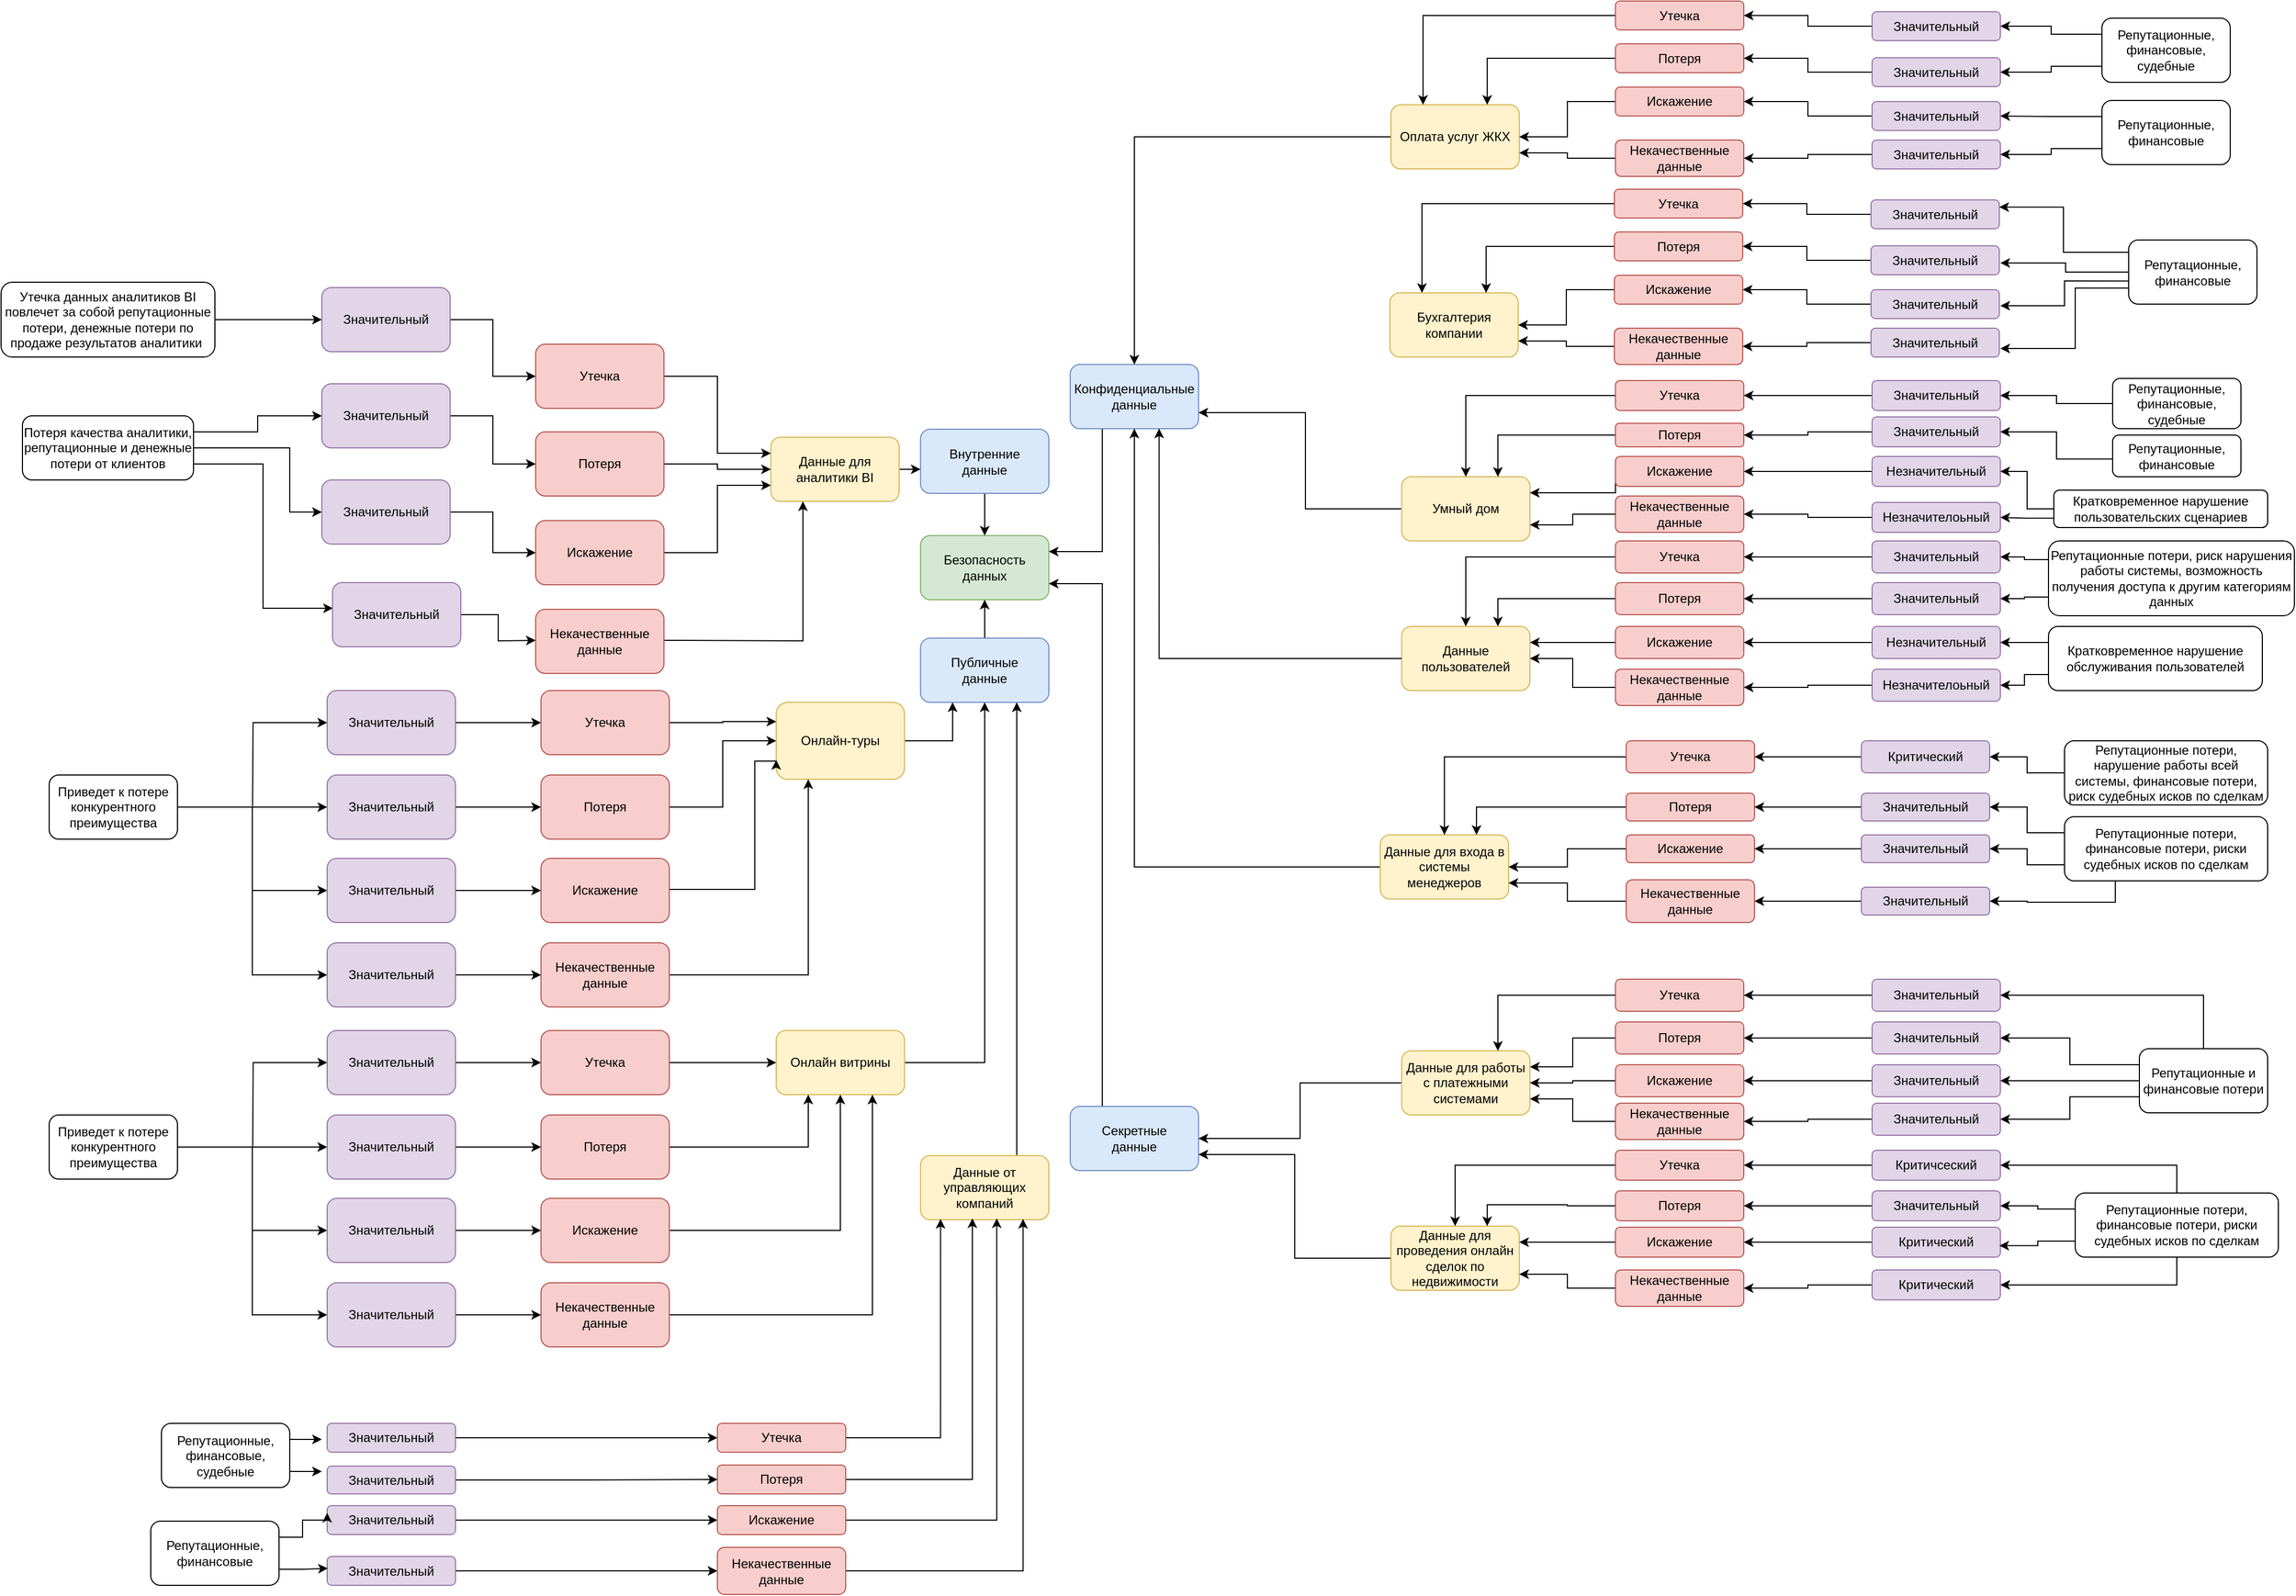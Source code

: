 <mxfile version="25.0.2">
  <diagram name="Страница — 1" id="re-0MD3bLfW7PuqOYIEU">
    <mxGraphModel dx="1804" dy="1877" grid="1" gridSize="10" guides="1" tooltips="1" connect="1" arrows="1" fold="1" page="1" pageScale="1" pageWidth="827" pageHeight="1169" math="0" shadow="0">
      <root>
        <mxCell id="0" />
        <mxCell id="1" parent="0" />
        <mxCell id="59dFEwwqqe-RQWfW4AhT-1" value="Безопасность&lt;div&gt;данных&lt;/div&gt;" style="rounded=1;whiteSpace=wrap;html=1;fillColor=#d5e8d4;strokeColor=#82b366;" vertex="1" parent="1">
          <mxGeometry x="430" y="315" width="120" height="60" as="geometry" />
        </mxCell>
        <mxCell id="59dFEwwqqe-RQWfW4AhT-2" style="edgeStyle=orthogonalEdgeStyle;rounded=0;orthogonalLoop=1;jettySize=auto;html=1;entryX=0.5;entryY=1;entryDx=0;entryDy=0;" edge="1" parent="1" source="59dFEwwqqe-RQWfW4AhT-3" target="59dFEwwqqe-RQWfW4AhT-1">
          <mxGeometry relative="1" as="geometry" />
        </mxCell>
        <mxCell id="59dFEwwqqe-RQWfW4AhT-3" value="Публичные&lt;div&gt;данные&lt;/div&gt;" style="rounded=1;whiteSpace=wrap;html=1;fillColor=#dae8fc;strokeColor=#6c8ebf;" vertex="1" parent="1">
          <mxGeometry x="430" y="411" width="120" height="60" as="geometry" />
        </mxCell>
        <mxCell id="59dFEwwqqe-RQWfW4AhT-4" style="edgeStyle=orthogonalEdgeStyle;rounded=0;orthogonalLoop=1;jettySize=auto;html=1;entryX=0.5;entryY=0;entryDx=0;entryDy=0;" edge="1" parent="1" source="59dFEwwqqe-RQWfW4AhT-5" target="59dFEwwqqe-RQWfW4AhT-1">
          <mxGeometry relative="1" as="geometry" />
        </mxCell>
        <mxCell id="59dFEwwqqe-RQWfW4AhT-5" value="Внутренние&lt;div&gt;данные&lt;/div&gt;" style="rounded=1;whiteSpace=wrap;html=1;fillColor=#dae8fc;strokeColor=#6c8ebf;" vertex="1" parent="1">
          <mxGeometry x="430" y="215.5" width="120" height="60" as="geometry" />
        </mxCell>
        <mxCell id="59dFEwwqqe-RQWfW4AhT-6" style="edgeStyle=orthogonalEdgeStyle;rounded=0;orthogonalLoop=1;jettySize=auto;html=1;entryX=1;entryY=0.25;entryDx=0;entryDy=0;exitX=0.25;exitY=1;exitDx=0;exitDy=0;" edge="1" parent="1" source="59dFEwwqqe-RQWfW4AhT-7" target="59dFEwwqqe-RQWfW4AhT-1">
          <mxGeometry relative="1" as="geometry" />
        </mxCell>
        <mxCell id="59dFEwwqqe-RQWfW4AhT-7" value="Конфиденциальные&lt;div&gt;данные&lt;/div&gt;" style="rounded=1;whiteSpace=wrap;html=1;fillColor=#dae8fc;strokeColor=#6c8ebf;" vertex="1" parent="1">
          <mxGeometry x="570" y="155" width="120" height="60" as="geometry" />
        </mxCell>
        <mxCell id="59dFEwwqqe-RQWfW4AhT-8" style="edgeStyle=orthogonalEdgeStyle;rounded=0;orthogonalLoop=1;jettySize=auto;html=1;entryX=1;entryY=0.75;entryDx=0;entryDy=0;exitX=0.25;exitY=0;exitDx=0;exitDy=0;" edge="1" parent="1" source="59dFEwwqqe-RQWfW4AhT-9" target="59dFEwwqqe-RQWfW4AhT-1">
          <mxGeometry relative="1" as="geometry" />
        </mxCell>
        <mxCell id="59dFEwwqqe-RQWfW4AhT-9" value="Секретные&lt;div&gt;данные&lt;/div&gt;" style="rounded=1;whiteSpace=wrap;html=1;fillColor=#dae8fc;strokeColor=#6c8ebf;" vertex="1" parent="1">
          <mxGeometry x="570" y="849" width="120" height="60" as="geometry" />
        </mxCell>
        <mxCell id="59dFEwwqqe-RQWfW4AhT-10" style="edgeStyle=orthogonalEdgeStyle;rounded=0;orthogonalLoop=1;jettySize=auto;html=1;exitX=1;exitY=0.5;exitDx=0;exitDy=0;entryX=0.5;entryY=1;entryDx=0;entryDy=0;" edge="1" parent="1" source="59dFEwwqqe-RQWfW4AhT-15" target="59dFEwwqqe-RQWfW4AhT-3">
          <mxGeometry relative="1" as="geometry">
            <mxPoint x="110" y="523" as="sourcePoint" />
          </mxGeometry>
        </mxCell>
        <mxCell id="59dFEwwqqe-RQWfW4AhT-11" style="edgeStyle=orthogonalEdgeStyle;rounded=0;orthogonalLoop=1;jettySize=auto;html=1;exitX=1;exitY=0.5;exitDx=0;exitDy=0;entryX=0.25;entryY=1;entryDx=0;entryDy=0;" edge="1" parent="1" source="59dFEwwqqe-RQWfW4AhT-14" target="59dFEwwqqe-RQWfW4AhT-3">
          <mxGeometry relative="1" as="geometry">
            <mxPoint x="135" y="308" as="sourcePoint" />
          </mxGeometry>
        </mxCell>
        <mxCell id="59dFEwwqqe-RQWfW4AhT-12" style="edgeStyle=orthogonalEdgeStyle;rounded=0;orthogonalLoop=1;jettySize=auto;html=1;exitX=0;exitY=0.5;exitDx=0;exitDy=0;entryX=1;entryY=0.75;entryDx=0;entryDy=0;" edge="1" parent="1" source="59dFEwwqqe-RQWfW4AhT-13" target="59dFEwwqqe-RQWfW4AhT-9">
          <mxGeometry relative="1" as="geometry">
            <mxPoint x="740" y="1130" as="targetPoint" />
          </mxGeometry>
        </mxCell>
        <mxCell id="59dFEwwqqe-RQWfW4AhT-13" value="Данные для проведения онлайн сделок по недвижимости" style="rounded=1;whiteSpace=wrap;html=1;fillColor=#fff2cc;strokeColor=#d6b656;" vertex="1" parent="1">
          <mxGeometry x="870" y="961" width="120" height="60" as="geometry" />
        </mxCell>
        <mxCell id="59dFEwwqqe-RQWfW4AhT-14" value="Онлайн-туры" style="rounded=1;whiteSpace=wrap;html=1;fillColor=#fff2cc;strokeColor=#d6b656;" vertex="1" parent="1">
          <mxGeometry x="295" y="471" width="120" height="72" as="geometry" />
        </mxCell>
        <mxCell id="59dFEwwqqe-RQWfW4AhT-15" value="Онлайн витрины" style="rounded=1;whiteSpace=wrap;html=1;fillColor=#fff2cc;strokeColor=#d6b656;" vertex="1" parent="1">
          <mxGeometry x="295" y="778" width="120" height="60" as="geometry" />
        </mxCell>
        <mxCell id="59dFEwwqqe-RQWfW4AhT-16" style="edgeStyle=orthogonalEdgeStyle;rounded=0;orthogonalLoop=1;jettySize=auto;html=1;exitX=0;exitY=0.5;exitDx=0;exitDy=0;" edge="1" parent="1" source="59dFEwwqqe-RQWfW4AhT-17" target="59dFEwwqqe-RQWfW4AhT-7">
          <mxGeometry relative="1" as="geometry" />
        </mxCell>
        <mxCell id="59dFEwwqqe-RQWfW4AhT-17" value="Оплата услуг ЖКХ" style="rounded=1;whiteSpace=wrap;html=1;fillColor=#fff2cc;strokeColor=#d6b656;" vertex="1" parent="1">
          <mxGeometry x="870" y="-88" width="120" height="60" as="geometry" />
        </mxCell>
        <mxCell id="59dFEwwqqe-RQWfW4AhT-277" style="edgeStyle=orthogonalEdgeStyle;rounded=0;orthogonalLoop=1;jettySize=auto;html=1;exitX=0.75;exitY=0;exitDx=0;exitDy=0;entryX=0.75;entryY=1;entryDx=0;entryDy=0;" edge="1" parent="1" source="59dFEwwqqe-RQWfW4AhT-19" target="59dFEwwqqe-RQWfW4AhT-3">
          <mxGeometry relative="1" as="geometry" />
        </mxCell>
        <mxCell id="59dFEwwqqe-RQWfW4AhT-19" value="Данные от управляющих компаний" style="rounded=1;whiteSpace=wrap;html=1;fillColor=#fff2cc;strokeColor=#d6b656;" vertex="1" parent="1">
          <mxGeometry x="430" y="895" width="120" height="60" as="geometry" />
        </mxCell>
        <mxCell id="59dFEwwqqe-RQWfW4AhT-20" style="edgeStyle=orthogonalEdgeStyle;rounded=0;orthogonalLoop=1;jettySize=auto;html=1;exitX=0;exitY=0.5;exitDx=0;exitDy=0;entryX=1;entryY=0.75;entryDx=0;entryDy=0;" edge="1" parent="1" source="59dFEwwqqe-RQWfW4AhT-21" target="59dFEwwqqe-RQWfW4AhT-7">
          <mxGeometry relative="1" as="geometry">
            <Array as="points">
              <mxPoint x="870" y="290" />
              <mxPoint x="790" y="290" />
              <mxPoint x="790" y="200" />
            </Array>
          </mxGeometry>
        </mxCell>
        <mxCell id="59dFEwwqqe-RQWfW4AhT-21" value="Умный дом" style="rounded=1;whiteSpace=wrap;html=1;fillColor=#fff2cc;strokeColor=#d6b656;" vertex="1" parent="1">
          <mxGeometry x="880" y="260" width="120" height="60" as="geometry" />
        </mxCell>
        <mxCell id="59dFEwwqqe-RQWfW4AhT-319" style="edgeStyle=orthogonalEdgeStyle;rounded=0;orthogonalLoop=1;jettySize=auto;html=1;exitX=0;exitY=0.5;exitDx=0;exitDy=0;entryX=0.5;entryY=1;entryDx=0;entryDy=0;" edge="1" parent="1" source="59dFEwwqqe-RQWfW4AhT-23" target="59dFEwwqqe-RQWfW4AhT-7">
          <mxGeometry relative="1" as="geometry">
            <mxPoint x="630" y="250" as="targetPoint" />
          </mxGeometry>
        </mxCell>
        <mxCell id="59dFEwwqqe-RQWfW4AhT-23" value="Данные для входа в системы менеджеров" style="rounded=1;whiteSpace=wrap;html=1;fillColor=#fff2cc;strokeColor=#d6b656;" vertex="1" parent="1">
          <mxGeometry x="860" y="595" width="120" height="60" as="geometry" />
        </mxCell>
        <mxCell id="59dFEwwqqe-RQWfW4AhT-25" value="Данные пользователей" style="rounded=1;whiteSpace=wrap;html=1;fillColor=#fff2cc;strokeColor=#d6b656;" vertex="1" parent="1">
          <mxGeometry x="880" y="400" width="120" height="60" as="geometry" />
        </mxCell>
        <mxCell id="59dFEwwqqe-RQWfW4AhT-26" style="edgeStyle=orthogonalEdgeStyle;rounded=0;orthogonalLoop=1;jettySize=auto;html=1;exitX=0;exitY=0.5;exitDx=0;exitDy=0;entryX=1;entryY=0.5;entryDx=0;entryDy=0;" edge="1" parent="1" source="59dFEwwqqe-RQWfW4AhT-27" target="59dFEwwqqe-RQWfW4AhT-9">
          <mxGeometry relative="1" as="geometry" />
        </mxCell>
        <mxCell id="59dFEwwqqe-RQWfW4AhT-27" value="Данные для работы с платежными системами" style="rounded=1;whiteSpace=wrap;html=1;fillColor=#fff2cc;strokeColor=#d6b656;" vertex="1" parent="1">
          <mxGeometry x="880" y="797" width="120" height="60" as="geometry" />
        </mxCell>
        <mxCell id="59dFEwwqqe-RQWfW4AhT-28" value="" style="edgeStyle=orthogonalEdgeStyle;rounded=0;orthogonalLoop=1;jettySize=auto;html=1;" edge="1" parent="1" source="59dFEwwqqe-RQWfW4AhT-29" target="59dFEwwqqe-RQWfW4AhT-5">
          <mxGeometry relative="1" as="geometry">
            <Array as="points">
              <mxPoint x="430" y="253" />
              <mxPoint x="430" y="253" />
            </Array>
          </mxGeometry>
        </mxCell>
        <mxCell id="59dFEwwqqe-RQWfW4AhT-29" value="Данные для аналитики BI" style="rounded=1;whiteSpace=wrap;html=1;fillColor=#fff2cc;strokeColor=#d6b656;" vertex="1" parent="1">
          <mxGeometry x="290" y="223" width="120" height="60" as="geometry" />
        </mxCell>
        <mxCell id="59dFEwwqqe-RQWfW4AhT-32" style="edgeStyle=orthogonalEdgeStyle;rounded=0;orthogonalLoop=1;jettySize=auto;html=1;exitX=1;exitY=0.5;exitDx=0;exitDy=0;entryX=0;entryY=0.25;entryDx=0;entryDy=0;" edge="1" parent="1" source="59dFEwwqqe-RQWfW4AhT-33" target="59dFEwwqqe-RQWfW4AhT-29">
          <mxGeometry relative="1" as="geometry" />
        </mxCell>
        <mxCell id="59dFEwwqqe-RQWfW4AhT-33" value="Утечка" style="rounded=1;whiteSpace=wrap;html=1;fillColor=#f8cecc;strokeColor=#b85450;" vertex="1" parent="1">
          <mxGeometry x="70" y="136" width="120" height="60" as="geometry" />
        </mxCell>
        <mxCell id="59dFEwwqqe-RQWfW4AhT-34" style="edgeStyle=orthogonalEdgeStyle;rounded=0;orthogonalLoop=1;jettySize=auto;html=1;exitX=1;exitY=0.5;exitDx=0;exitDy=0;entryX=0;entryY=0.5;entryDx=0;entryDy=0;" edge="1" parent="1" source="59dFEwwqqe-RQWfW4AhT-35" target="59dFEwwqqe-RQWfW4AhT-33">
          <mxGeometry relative="1" as="geometry" />
        </mxCell>
        <mxCell id="59dFEwwqqe-RQWfW4AhT-35" value="Значительный" style="rounded=1;whiteSpace=wrap;html=1;fillColor=#e1d5e7;strokeColor=#9673a6;" vertex="1" parent="1">
          <mxGeometry x="-130" y="83" width="120" height="60" as="geometry" />
        </mxCell>
        <mxCell id="59dFEwwqqe-RQWfW4AhT-36" style="edgeStyle=orthogonalEdgeStyle;rounded=0;orthogonalLoop=1;jettySize=auto;html=1;exitX=1;exitY=0.5;exitDx=0;exitDy=0;entryX=0;entryY=0.5;entryDx=0;entryDy=0;" edge="1" parent="1" source="59dFEwwqqe-RQWfW4AhT-37" target="59dFEwwqqe-RQWfW4AhT-35">
          <mxGeometry relative="1" as="geometry" />
        </mxCell>
        <mxCell id="59dFEwwqqe-RQWfW4AhT-37" value="Утечка данных аналитиков BI повлечет за собой репутационные потери, денежные потери по продаже результатов аналитики&amp;nbsp;" style="rounded=1;whiteSpace=wrap;html=1;" vertex="1" parent="1">
          <mxGeometry x="-430" y="78" width="200" height="70" as="geometry" />
        </mxCell>
        <mxCell id="59dFEwwqqe-RQWfW4AhT-38" style="edgeStyle=orthogonalEdgeStyle;rounded=0;orthogonalLoop=1;jettySize=auto;html=1;exitX=1;exitY=0.5;exitDx=0;exitDy=0;entryX=0;entryY=0.5;entryDx=0;entryDy=0;" edge="1" parent="1" source="59dFEwwqqe-RQWfW4AhT-39" target="59dFEwwqqe-RQWfW4AhT-29">
          <mxGeometry relative="1" as="geometry" />
        </mxCell>
        <mxCell id="59dFEwwqqe-RQWfW4AhT-39" value="Потеря" style="rounded=1;whiteSpace=wrap;html=1;fillColor=#f8cecc;strokeColor=#b85450;" vertex="1" parent="1">
          <mxGeometry x="70" y="218" width="120" height="60" as="geometry" />
        </mxCell>
        <mxCell id="59dFEwwqqe-RQWfW4AhT-40" style="edgeStyle=orthogonalEdgeStyle;rounded=0;orthogonalLoop=1;jettySize=auto;html=1;exitX=1;exitY=0.5;exitDx=0;exitDy=0;entryX=0;entryY=0.5;entryDx=0;entryDy=0;" edge="1" parent="1" source="59dFEwwqqe-RQWfW4AhT-41" target="59dFEwwqqe-RQWfW4AhT-39">
          <mxGeometry relative="1" as="geometry" />
        </mxCell>
        <mxCell id="59dFEwwqqe-RQWfW4AhT-41" value="Значительный" style="rounded=1;whiteSpace=wrap;html=1;fillColor=#e1d5e7;strokeColor=#9673a6;" vertex="1" parent="1">
          <mxGeometry x="-130" y="173" width="120" height="60" as="geometry" />
        </mxCell>
        <mxCell id="59dFEwwqqe-RQWfW4AhT-42" style="edgeStyle=orthogonalEdgeStyle;rounded=0;orthogonalLoop=1;jettySize=auto;html=1;exitX=1;exitY=0.5;exitDx=0;exitDy=0;entryX=0;entryY=0.75;entryDx=0;entryDy=0;" edge="1" parent="1" source="59dFEwwqqe-RQWfW4AhT-43" target="59dFEwwqqe-RQWfW4AhT-29">
          <mxGeometry relative="1" as="geometry" />
        </mxCell>
        <mxCell id="59dFEwwqqe-RQWfW4AhT-43" value="Искажение" style="rounded=1;whiteSpace=wrap;html=1;fillColor=#f8cecc;strokeColor=#b85450;" vertex="1" parent="1">
          <mxGeometry x="70" y="301" width="120" height="60" as="geometry" />
        </mxCell>
        <mxCell id="59dFEwwqqe-RQWfW4AhT-44" style="edgeStyle=orthogonalEdgeStyle;rounded=0;orthogonalLoop=1;jettySize=auto;html=1;exitX=1;exitY=0.5;exitDx=0;exitDy=0;entryX=0;entryY=0.5;entryDx=0;entryDy=0;" edge="1" parent="1" source="59dFEwwqqe-RQWfW4AhT-45" target="59dFEwwqqe-RQWfW4AhT-43">
          <mxGeometry relative="1" as="geometry" />
        </mxCell>
        <mxCell id="59dFEwwqqe-RQWfW4AhT-45" value="Значительный" style="rounded=1;whiteSpace=wrap;html=1;fillColor=#e1d5e7;strokeColor=#9673a6;" vertex="1" parent="1">
          <mxGeometry x="-130" y="263" width="120" height="60" as="geometry" />
        </mxCell>
        <mxCell id="59dFEwwqqe-RQWfW4AhT-46" style="edgeStyle=orthogonalEdgeStyle;rounded=0;orthogonalLoop=1;jettySize=auto;html=1;exitX=1;exitY=0.5;exitDx=0;exitDy=0;entryX=0;entryY=0.5;entryDx=0;entryDy=0;" edge="1" parent="1" source="59dFEwwqqe-RQWfW4AhT-49" target="59dFEwwqqe-RQWfW4AhT-45">
          <mxGeometry relative="1" as="geometry">
            <Array as="points">
              <mxPoint x="-160" y="233" />
              <mxPoint x="-160" y="293" />
            </Array>
          </mxGeometry>
        </mxCell>
        <mxCell id="59dFEwwqqe-RQWfW4AhT-47" style="edgeStyle=orthogonalEdgeStyle;rounded=0;orthogonalLoop=1;jettySize=auto;html=1;exitX=1;exitY=0.75;exitDx=0;exitDy=0;entryX=0.003;entryY=0.4;entryDx=0;entryDy=0;entryPerimeter=0;" edge="1" parent="1" source="59dFEwwqqe-RQWfW4AhT-49" target="59dFEwwqqe-RQWfW4AhT-53">
          <mxGeometry relative="1" as="geometry">
            <mxPoint x="-130" y="383" as="targetPoint" />
          </mxGeometry>
        </mxCell>
        <mxCell id="59dFEwwqqe-RQWfW4AhT-48" style="edgeStyle=orthogonalEdgeStyle;rounded=0;orthogonalLoop=1;jettySize=auto;html=1;exitX=1;exitY=0.25;exitDx=0;exitDy=0;entryX=0;entryY=0.5;entryDx=0;entryDy=0;" edge="1" parent="1" source="59dFEwwqqe-RQWfW4AhT-49" target="59dFEwwqqe-RQWfW4AhT-41">
          <mxGeometry relative="1" as="geometry" />
        </mxCell>
        <mxCell id="59dFEwwqqe-RQWfW4AhT-49" value="Потеря качества аналитики, репутационные и денежные потери от клиентов" style="rounded=1;whiteSpace=wrap;html=1;" vertex="1" parent="1">
          <mxGeometry x="-410" y="203" width="160" height="60" as="geometry" />
        </mxCell>
        <mxCell id="59dFEwwqqe-RQWfW4AhT-50" style="edgeStyle=orthogonalEdgeStyle;rounded=0;orthogonalLoop=1;jettySize=auto;html=1;exitX=1;exitY=0.5;exitDx=0;exitDy=0;entryX=0.25;entryY=1;entryDx=0;entryDy=0;" edge="1" parent="1" target="59dFEwwqqe-RQWfW4AhT-29">
          <mxGeometry relative="1" as="geometry">
            <mxPoint x="190" y="413" as="sourcePoint" />
          </mxGeometry>
        </mxCell>
        <mxCell id="59dFEwwqqe-RQWfW4AhT-51" value="Некачественные данные" style="rounded=1;whiteSpace=wrap;html=1;fillColor=#f8cecc;strokeColor=#b85450;" vertex="1" parent="1">
          <mxGeometry x="70" y="384" width="120" height="60" as="geometry" />
        </mxCell>
        <mxCell id="59dFEwwqqe-RQWfW4AhT-52" style="edgeStyle=orthogonalEdgeStyle;rounded=0;orthogonalLoop=1;jettySize=auto;html=1;exitX=1;exitY=0.5;exitDx=0;exitDy=0;" edge="1" parent="1" source="59dFEwwqqe-RQWfW4AhT-53">
          <mxGeometry relative="1" as="geometry">
            <mxPoint x="70" y="413" as="targetPoint" />
            <mxPoint x="-10" y="383" as="sourcePoint" />
          </mxGeometry>
        </mxCell>
        <mxCell id="59dFEwwqqe-RQWfW4AhT-53" value="Значительный" style="rounded=1;whiteSpace=wrap;html=1;fillColor=#e1d5e7;strokeColor=#9673a6;" vertex="1" parent="1">
          <mxGeometry x="-120" y="359" width="120" height="60" as="geometry" />
        </mxCell>
        <mxCell id="59dFEwwqqe-RQWfW4AhT-54" style="edgeStyle=orthogonalEdgeStyle;rounded=0;orthogonalLoop=1;jettySize=auto;html=1;exitX=1;exitY=0.5;exitDx=0;exitDy=0;entryX=0.25;entryY=1;entryDx=0;entryDy=0;" edge="1" parent="1" source="59dFEwwqqe-RQWfW4AhT-55" target="59dFEwwqqe-RQWfW4AhT-14">
          <mxGeometry relative="1" as="geometry" />
        </mxCell>
        <mxCell id="59dFEwwqqe-RQWfW4AhT-55" value="Некачественные данные" style="rounded=1;whiteSpace=wrap;html=1;fillColor=#f8cecc;strokeColor=#b85450;" vertex="1" parent="1">
          <mxGeometry x="75" y="696" width="120" height="60" as="geometry" />
        </mxCell>
        <mxCell id="59dFEwwqqe-RQWfW4AhT-56" style="edgeStyle=orthogonalEdgeStyle;rounded=0;orthogonalLoop=1;jettySize=auto;html=1;exitX=1;exitY=0.5;exitDx=0;exitDy=0;entryX=0;entryY=0.75;entryDx=0;entryDy=0;" edge="1" parent="1" source="59dFEwwqqe-RQWfW4AhT-57" target="59dFEwwqqe-RQWfW4AhT-14">
          <mxGeometry relative="1" as="geometry">
            <Array as="points">
              <mxPoint x="275" y="646" />
              <mxPoint x="275" y="526" />
            </Array>
          </mxGeometry>
        </mxCell>
        <mxCell id="59dFEwwqqe-RQWfW4AhT-57" value="Искажение" style="rounded=1;whiteSpace=wrap;html=1;fillColor=#f8cecc;strokeColor=#b85450;" vertex="1" parent="1">
          <mxGeometry x="75" y="617" width="120" height="60" as="geometry" />
        </mxCell>
        <mxCell id="59dFEwwqqe-RQWfW4AhT-58" style="edgeStyle=orthogonalEdgeStyle;rounded=0;orthogonalLoop=1;jettySize=auto;html=1;exitX=1;exitY=0.5;exitDx=0;exitDy=0;entryX=0;entryY=0.5;entryDx=0;entryDy=0;" edge="1" parent="1" source="59dFEwwqqe-RQWfW4AhT-59" target="59dFEwwqqe-RQWfW4AhT-14">
          <mxGeometry relative="1" as="geometry" />
        </mxCell>
        <mxCell id="59dFEwwqqe-RQWfW4AhT-59" value="Потеря" style="rounded=1;whiteSpace=wrap;html=1;fillColor=#f8cecc;strokeColor=#b85450;" vertex="1" parent="1">
          <mxGeometry x="75" y="539" width="120" height="60" as="geometry" />
        </mxCell>
        <mxCell id="59dFEwwqqe-RQWfW4AhT-60" style="edgeStyle=orthogonalEdgeStyle;rounded=0;orthogonalLoop=1;jettySize=auto;html=1;exitX=1;exitY=0.5;exitDx=0;exitDy=0;entryX=0;entryY=0.25;entryDx=0;entryDy=0;" edge="1" parent="1" source="59dFEwwqqe-RQWfW4AhT-61" target="59dFEwwqqe-RQWfW4AhT-14">
          <mxGeometry relative="1" as="geometry" />
        </mxCell>
        <mxCell id="59dFEwwqqe-RQWfW4AhT-61" value="Утечка" style="rounded=1;whiteSpace=wrap;html=1;fillColor=#f8cecc;strokeColor=#b85450;" vertex="1" parent="1">
          <mxGeometry x="75" y="460" width="120" height="60" as="geometry" />
        </mxCell>
        <mxCell id="59dFEwwqqe-RQWfW4AhT-62" style="edgeStyle=orthogonalEdgeStyle;rounded=0;orthogonalLoop=1;jettySize=auto;html=1;exitX=1;exitY=0.5;exitDx=0;exitDy=0;entryX=0;entryY=0.5;entryDx=0;entryDy=0;" edge="1" parent="1" source="59dFEwwqqe-RQWfW4AhT-63" target="59dFEwwqqe-RQWfW4AhT-61">
          <mxGeometry relative="1" as="geometry" />
        </mxCell>
        <mxCell id="59dFEwwqqe-RQWfW4AhT-275" style="edgeStyle=orthogonalEdgeStyle;rounded=0;orthogonalLoop=1;jettySize=auto;html=1;exitX=0;exitY=0.5;exitDx=0;exitDy=0;startArrow=classic;startFill=1;endArrow=none;endFill=0;" edge="1" parent="1" source="59dFEwwqqe-RQWfW4AhT-63">
          <mxGeometry relative="1" as="geometry">
            <mxPoint x="-194.81" y="568.19" as="targetPoint" />
          </mxGeometry>
        </mxCell>
        <mxCell id="59dFEwwqqe-RQWfW4AhT-63" value="Значительный" style="rounded=1;whiteSpace=wrap;html=1;fillColor=#e1d5e7;strokeColor=#9673a6;" vertex="1" parent="1">
          <mxGeometry x="-125" y="460" width="120" height="60" as="geometry" />
        </mxCell>
        <mxCell id="59dFEwwqqe-RQWfW4AhT-66" style="edgeStyle=orthogonalEdgeStyle;rounded=0;orthogonalLoop=1;jettySize=auto;html=1;exitX=1;exitY=0.5;exitDx=0;exitDy=0;" edge="1" parent="1" source="59dFEwwqqe-RQWfW4AhT-67" target="59dFEwwqqe-RQWfW4AhT-59">
          <mxGeometry relative="1" as="geometry" />
        </mxCell>
        <mxCell id="59dFEwwqqe-RQWfW4AhT-67" value="Значительный" style="rounded=1;whiteSpace=wrap;html=1;fillColor=#e1d5e7;strokeColor=#9673a6;" vertex="1" parent="1">
          <mxGeometry x="-125" y="539" width="120" height="60" as="geometry" />
        </mxCell>
        <mxCell id="59dFEwwqqe-RQWfW4AhT-68" style="edgeStyle=orthogonalEdgeStyle;rounded=0;orthogonalLoop=1;jettySize=auto;html=1;exitX=1;exitY=0.5;exitDx=0;exitDy=0;entryX=0;entryY=0.5;entryDx=0;entryDy=0;" edge="1" parent="1" source="59dFEwwqqe-RQWfW4AhT-71" target="59dFEwwqqe-RQWfW4AhT-67">
          <mxGeometry relative="1" as="geometry" />
        </mxCell>
        <mxCell id="59dFEwwqqe-RQWfW4AhT-69" style="edgeStyle=orthogonalEdgeStyle;rounded=0;orthogonalLoop=1;jettySize=auto;html=1;exitX=1;exitY=0.5;exitDx=0;exitDy=0;entryX=0;entryY=0.5;entryDx=0;entryDy=0;" edge="1" parent="1" source="59dFEwwqqe-RQWfW4AhT-71" target="59dFEwwqqe-RQWfW4AhT-73">
          <mxGeometry relative="1" as="geometry" />
        </mxCell>
        <mxCell id="59dFEwwqqe-RQWfW4AhT-70" style="edgeStyle=orthogonalEdgeStyle;rounded=0;orthogonalLoop=1;jettySize=auto;html=1;exitX=1;exitY=0.5;exitDx=0;exitDy=0;entryX=0;entryY=0.5;entryDx=0;entryDy=0;" edge="1" parent="1" source="59dFEwwqqe-RQWfW4AhT-71" target="59dFEwwqqe-RQWfW4AhT-75">
          <mxGeometry relative="1" as="geometry" />
        </mxCell>
        <mxCell id="59dFEwwqqe-RQWfW4AhT-71" value="Приведет к потере конкурентного преимущества" style="rounded=1;whiteSpace=wrap;html=1;" vertex="1" parent="1">
          <mxGeometry x="-385" y="539" width="120" height="60" as="geometry" />
        </mxCell>
        <mxCell id="59dFEwwqqe-RQWfW4AhT-72" value="" style="edgeStyle=orthogonalEdgeStyle;rounded=0;orthogonalLoop=1;jettySize=auto;html=1;" edge="1" parent="1" source="59dFEwwqqe-RQWfW4AhT-73" target="59dFEwwqqe-RQWfW4AhT-57">
          <mxGeometry relative="1" as="geometry" />
        </mxCell>
        <mxCell id="59dFEwwqqe-RQWfW4AhT-73" value="Значительный" style="rounded=1;whiteSpace=wrap;html=1;fillColor=#e1d5e7;strokeColor=#9673a6;" vertex="1" parent="1">
          <mxGeometry x="-125" y="617" width="120" height="60" as="geometry" />
        </mxCell>
        <mxCell id="59dFEwwqqe-RQWfW4AhT-74" value="" style="edgeStyle=orthogonalEdgeStyle;rounded=0;orthogonalLoop=1;jettySize=auto;html=1;" edge="1" parent="1" source="59dFEwwqqe-RQWfW4AhT-75" target="59dFEwwqqe-RQWfW4AhT-55">
          <mxGeometry relative="1" as="geometry" />
        </mxCell>
        <mxCell id="59dFEwwqqe-RQWfW4AhT-75" value="Значительный" style="rounded=1;whiteSpace=wrap;html=1;fillColor=#e1d5e7;strokeColor=#9673a6;" vertex="1" parent="1">
          <mxGeometry x="-125" y="696" width="120" height="60" as="geometry" />
        </mxCell>
        <mxCell id="59dFEwwqqe-RQWfW4AhT-76" style="edgeStyle=orthogonalEdgeStyle;rounded=0;orthogonalLoop=1;jettySize=auto;html=1;exitX=1;exitY=0.5;exitDx=0;exitDy=0;entryX=0.75;entryY=1;entryDx=0;entryDy=0;" edge="1" parent="1" source="59dFEwwqqe-RQWfW4AhT-77" target="59dFEwwqqe-RQWfW4AhT-15">
          <mxGeometry relative="1" as="geometry" />
        </mxCell>
        <mxCell id="59dFEwwqqe-RQWfW4AhT-77" value="Некачественные данные" style="rounded=1;whiteSpace=wrap;html=1;fillColor=#f8cecc;strokeColor=#b85450;" vertex="1" parent="1">
          <mxGeometry x="75" y="1014" width="120" height="60" as="geometry" />
        </mxCell>
        <mxCell id="59dFEwwqqe-RQWfW4AhT-78" style="edgeStyle=orthogonalEdgeStyle;rounded=0;orthogonalLoop=1;jettySize=auto;html=1;exitX=1;exitY=0.5;exitDx=0;exitDy=0;" edge="1" parent="1" source="59dFEwwqqe-RQWfW4AhT-79" target="59dFEwwqqe-RQWfW4AhT-15">
          <mxGeometry relative="1" as="geometry" />
        </mxCell>
        <mxCell id="59dFEwwqqe-RQWfW4AhT-79" value="Искажение" style="rounded=1;whiteSpace=wrap;html=1;fillColor=#f8cecc;strokeColor=#b85450;" vertex="1" parent="1">
          <mxGeometry x="75" y="935" width="120" height="60" as="geometry" />
        </mxCell>
        <mxCell id="59dFEwwqqe-RQWfW4AhT-80" style="edgeStyle=orthogonalEdgeStyle;rounded=0;orthogonalLoop=1;jettySize=auto;html=1;exitX=1;exitY=0.5;exitDx=0;exitDy=0;entryX=0.25;entryY=1;entryDx=0;entryDy=0;" edge="1" parent="1" source="59dFEwwqqe-RQWfW4AhT-81" target="59dFEwwqqe-RQWfW4AhT-15">
          <mxGeometry relative="1" as="geometry" />
        </mxCell>
        <mxCell id="59dFEwwqqe-RQWfW4AhT-81" value="Потеря" style="rounded=1;whiteSpace=wrap;html=1;fillColor=#f8cecc;strokeColor=#b85450;" vertex="1" parent="1">
          <mxGeometry x="75" y="857" width="120" height="60" as="geometry" />
        </mxCell>
        <mxCell id="59dFEwwqqe-RQWfW4AhT-82" style="edgeStyle=orthogonalEdgeStyle;rounded=0;orthogonalLoop=1;jettySize=auto;html=1;exitX=1;exitY=0.5;exitDx=0;exitDy=0;" edge="1" parent="1" source="59dFEwwqqe-RQWfW4AhT-83" target="59dFEwwqqe-RQWfW4AhT-15">
          <mxGeometry relative="1" as="geometry" />
        </mxCell>
        <mxCell id="59dFEwwqqe-RQWfW4AhT-83" value="Утечка" style="rounded=1;whiteSpace=wrap;html=1;fillColor=#f8cecc;strokeColor=#b85450;" vertex="1" parent="1">
          <mxGeometry x="75" y="778" width="120" height="60" as="geometry" />
        </mxCell>
        <mxCell id="59dFEwwqqe-RQWfW4AhT-84" style="edgeStyle=orthogonalEdgeStyle;rounded=0;orthogonalLoop=1;jettySize=auto;html=1;exitX=1;exitY=0.5;exitDx=0;exitDy=0;entryX=0;entryY=0.5;entryDx=0;entryDy=0;" edge="1" parent="1" source="59dFEwwqqe-RQWfW4AhT-85" target="59dFEwwqqe-RQWfW4AhT-83">
          <mxGeometry relative="1" as="geometry" />
        </mxCell>
        <mxCell id="59dFEwwqqe-RQWfW4AhT-274" style="edgeStyle=orthogonalEdgeStyle;rounded=0;orthogonalLoop=1;jettySize=auto;html=1;exitX=0;exitY=0.5;exitDx=0;exitDy=0;endArrow=none;endFill=0;startArrow=classic;startFill=1;" edge="1" parent="1" source="59dFEwwqqe-RQWfW4AhT-85">
          <mxGeometry relative="1" as="geometry">
            <mxPoint x="-194.667" y="886.333" as="targetPoint" />
          </mxGeometry>
        </mxCell>
        <mxCell id="59dFEwwqqe-RQWfW4AhT-85" value="Значительный" style="rounded=1;whiteSpace=wrap;html=1;fillColor=#e1d5e7;strokeColor=#9673a6;" vertex="1" parent="1">
          <mxGeometry x="-125" y="778" width="120" height="60" as="geometry" />
        </mxCell>
        <mxCell id="59dFEwwqqe-RQWfW4AhT-88" style="edgeStyle=orthogonalEdgeStyle;rounded=0;orthogonalLoop=1;jettySize=auto;html=1;exitX=1;exitY=0.5;exitDx=0;exitDy=0;" edge="1" parent="1" source="59dFEwwqqe-RQWfW4AhT-89" target="59dFEwwqqe-RQWfW4AhT-81">
          <mxGeometry relative="1" as="geometry" />
        </mxCell>
        <mxCell id="59dFEwwqqe-RQWfW4AhT-89" value="Значительный" style="rounded=1;whiteSpace=wrap;html=1;fillColor=#e1d5e7;strokeColor=#9673a6;" vertex="1" parent="1">
          <mxGeometry x="-125" y="857" width="120" height="60" as="geometry" />
        </mxCell>
        <mxCell id="59dFEwwqqe-RQWfW4AhT-90" style="edgeStyle=orthogonalEdgeStyle;rounded=0;orthogonalLoop=1;jettySize=auto;html=1;exitX=1;exitY=0.5;exitDx=0;exitDy=0;entryX=0;entryY=0.5;entryDx=0;entryDy=0;" edge="1" parent="1" source="59dFEwwqqe-RQWfW4AhT-93" target="59dFEwwqqe-RQWfW4AhT-89">
          <mxGeometry relative="1" as="geometry" />
        </mxCell>
        <mxCell id="59dFEwwqqe-RQWfW4AhT-91" style="edgeStyle=orthogonalEdgeStyle;rounded=0;orthogonalLoop=1;jettySize=auto;html=1;exitX=1;exitY=0.5;exitDx=0;exitDy=0;entryX=0;entryY=0.5;entryDx=0;entryDy=0;" edge="1" parent="1" source="59dFEwwqqe-RQWfW4AhT-93" target="59dFEwwqqe-RQWfW4AhT-95">
          <mxGeometry relative="1" as="geometry" />
        </mxCell>
        <mxCell id="59dFEwwqqe-RQWfW4AhT-92" style="edgeStyle=orthogonalEdgeStyle;rounded=0;orthogonalLoop=1;jettySize=auto;html=1;exitX=1;exitY=0.5;exitDx=0;exitDy=0;entryX=0;entryY=0.5;entryDx=0;entryDy=0;" edge="1" parent="1" source="59dFEwwqqe-RQWfW4AhT-93" target="59dFEwwqqe-RQWfW4AhT-97">
          <mxGeometry relative="1" as="geometry" />
        </mxCell>
        <mxCell id="59dFEwwqqe-RQWfW4AhT-93" value="Приведет к потере конкурентного преимущества" style="rounded=1;whiteSpace=wrap;html=1;" vertex="1" parent="1">
          <mxGeometry x="-385" y="857" width="120" height="60" as="geometry" />
        </mxCell>
        <mxCell id="59dFEwwqqe-RQWfW4AhT-94" value="" style="edgeStyle=orthogonalEdgeStyle;rounded=0;orthogonalLoop=1;jettySize=auto;html=1;" edge="1" parent="1" source="59dFEwwqqe-RQWfW4AhT-95" target="59dFEwwqqe-RQWfW4AhT-79">
          <mxGeometry relative="1" as="geometry" />
        </mxCell>
        <mxCell id="59dFEwwqqe-RQWfW4AhT-95" value="Значительный" style="rounded=1;whiteSpace=wrap;html=1;fillColor=#e1d5e7;strokeColor=#9673a6;" vertex="1" parent="1">
          <mxGeometry x="-125" y="935" width="120" height="60" as="geometry" />
        </mxCell>
        <mxCell id="59dFEwwqqe-RQWfW4AhT-96" value="" style="edgeStyle=orthogonalEdgeStyle;rounded=0;orthogonalLoop=1;jettySize=auto;html=1;" edge="1" parent="1" source="59dFEwwqqe-RQWfW4AhT-97" target="59dFEwwqqe-RQWfW4AhT-77">
          <mxGeometry relative="1" as="geometry" />
        </mxCell>
        <mxCell id="59dFEwwqqe-RQWfW4AhT-97" value="Значительный" style="rounded=1;whiteSpace=wrap;html=1;fillColor=#e1d5e7;strokeColor=#9673a6;" vertex="1" parent="1">
          <mxGeometry x="-125" y="1014" width="120" height="60" as="geometry" />
        </mxCell>
        <mxCell id="59dFEwwqqe-RQWfW4AhT-117" style="edgeStyle=orthogonalEdgeStyle;rounded=0;orthogonalLoop=1;jettySize=auto;html=1;exitX=0;exitY=0.5;exitDx=0;exitDy=0;entryX=0.5;entryY=0;entryDx=0;entryDy=0;" edge="1" parent="1" source="59dFEwwqqe-RQWfW4AhT-118" target="59dFEwwqqe-RQWfW4AhT-23">
          <mxGeometry relative="1" as="geometry" />
        </mxCell>
        <mxCell id="59dFEwwqqe-RQWfW4AhT-118" value="Утечка" style="rounded=1;whiteSpace=wrap;html=1;fillColor=#f8cecc;strokeColor=#b85450;" vertex="1" parent="1">
          <mxGeometry x="1090" y="507" width="120" height="30" as="geometry" />
        </mxCell>
        <mxCell id="59dFEwwqqe-RQWfW4AhT-119" style="edgeStyle=orthogonalEdgeStyle;rounded=0;orthogonalLoop=1;jettySize=auto;html=1;exitX=0;exitY=0.5;exitDx=0;exitDy=0;entryX=0.75;entryY=0;entryDx=0;entryDy=0;" edge="1" parent="1" source="59dFEwwqqe-RQWfW4AhT-120" target="59dFEwwqqe-RQWfW4AhT-23">
          <mxGeometry relative="1" as="geometry" />
        </mxCell>
        <mxCell id="59dFEwwqqe-RQWfW4AhT-120" value="Потеря" style="rounded=1;whiteSpace=wrap;html=1;fillColor=#f8cecc;strokeColor=#b85450;" vertex="1" parent="1">
          <mxGeometry x="1090" y="556" width="120" height="26" as="geometry" />
        </mxCell>
        <mxCell id="59dFEwwqqe-RQWfW4AhT-121" style="edgeStyle=orthogonalEdgeStyle;rounded=0;orthogonalLoop=1;jettySize=auto;html=1;exitX=0;exitY=0.5;exitDx=0;exitDy=0;entryX=1;entryY=0.5;entryDx=0;entryDy=0;" edge="1" parent="1" source="59dFEwwqqe-RQWfW4AhT-122" target="59dFEwwqqe-RQWfW4AhT-23">
          <mxGeometry relative="1" as="geometry" />
        </mxCell>
        <mxCell id="59dFEwwqqe-RQWfW4AhT-122" value="Искажение" style="rounded=1;whiteSpace=wrap;html=1;fillColor=#f8cecc;strokeColor=#b85450;" vertex="1" parent="1">
          <mxGeometry x="1090" y="595" width="120" height="26" as="geometry" />
        </mxCell>
        <mxCell id="59dFEwwqqe-RQWfW4AhT-123" style="edgeStyle=orthogonalEdgeStyle;rounded=0;orthogonalLoop=1;jettySize=auto;html=1;exitX=0;exitY=0.5;exitDx=0;exitDy=0;entryX=1;entryY=0.75;entryDx=0;entryDy=0;" edge="1" parent="1" source="59dFEwwqqe-RQWfW4AhT-124" target="59dFEwwqqe-RQWfW4AhT-23">
          <mxGeometry relative="1" as="geometry" />
        </mxCell>
        <mxCell id="59dFEwwqqe-RQWfW4AhT-124" value="Некачественные данные" style="rounded=1;whiteSpace=wrap;html=1;fillColor=#f8cecc;strokeColor=#b85450;" vertex="1" parent="1">
          <mxGeometry x="1090" y="637" width="120" height="40" as="geometry" />
        </mxCell>
        <mxCell id="59dFEwwqqe-RQWfW4AhT-125" value="" style="edgeStyle=orthogonalEdgeStyle;rounded=0;orthogonalLoop=1;jettySize=auto;html=1;" edge="1" parent="1" source="59dFEwwqqe-RQWfW4AhT-126" target="59dFEwwqqe-RQWfW4AhT-124">
          <mxGeometry relative="1" as="geometry" />
        </mxCell>
        <mxCell id="59dFEwwqqe-RQWfW4AhT-126" value="Значительный" style="rounded=1;whiteSpace=wrap;html=1;fillColor=#e1d5e7;strokeColor=#9673a6;" vertex="1" parent="1">
          <mxGeometry x="1310" y="644" width="120" height="26" as="geometry" />
        </mxCell>
        <mxCell id="59dFEwwqqe-RQWfW4AhT-127" value="" style="edgeStyle=orthogonalEdgeStyle;rounded=0;orthogonalLoop=1;jettySize=auto;html=1;" edge="1" parent="1" source="59dFEwwqqe-RQWfW4AhT-128" target="59dFEwwqqe-RQWfW4AhT-122">
          <mxGeometry relative="1" as="geometry" />
        </mxCell>
        <mxCell id="59dFEwwqqe-RQWfW4AhT-128" value="Значительный" style="rounded=1;whiteSpace=wrap;html=1;fillColor=#e1d5e7;strokeColor=#9673a6;" vertex="1" parent="1">
          <mxGeometry x="1310" y="595" width="120" height="26" as="geometry" />
        </mxCell>
        <mxCell id="59dFEwwqqe-RQWfW4AhT-129" value="" style="edgeStyle=orthogonalEdgeStyle;rounded=0;orthogonalLoop=1;jettySize=auto;html=1;" edge="1" parent="1" source="59dFEwwqqe-RQWfW4AhT-130" target="59dFEwwqqe-RQWfW4AhT-120">
          <mxGeometry relative="1" as="geometry" />
        </mxCell>
        <mxCell id="59dFEwwqqe-RQWfW4AhT-130" value="Значительный" style="rounded=1;whiteSpace=wrap;html=1;fillColor=#e1d5e7;strokeColor=#9673a6;" vertex="1" parent="1">
          <mxGeometry x="1310" y="556" width="120" height="26" as="geometry" />
        </mxCell>
        <mxCell id="59dFEwwqqe-RQWfW4AhT-131" value="" style="edgeStyle=orthogonalEdgeStyle;rounded=0;orthogonalLoop=1;jettySize=auto;html=1;" edge="1" parent="1" source="59dFEwwqqe-RQWfW4AhT-132" target="59dFEwwqqe-RQWfW4AhT-118">
          <mxGeometry relative="1" as="geometry" />
        </mxCell>
        <mxCell id="59dFEwwqqe-RQWfW4AhT-132" value="Критический" style="rounded=1;whiteSpace=wrap;html=1;fillColor=#e1d5e7;strokeColor=#9673a6;" vertex="1" parent="1">
          <mxGeometry x="1310" y="507" width="120" height="30" as="geometry" />
        </mxCell>
        <mxCell id="59dFEwwqqe-RQWfW4AhT-133" style="edgeStyle=orthogonalEdgeStyle;rounded=0;orthogonalLoop=1;jettySize=auto;html=1;exitX=0;exitY=0.5;exitDx=0;exitDy=0;entryX=1;entryY=0.5;entryDx=0;entryDy=0;" edge="1" parent="1" source="59dFEwwqqe-RQWfW4AhT-134" target="59dFEwwqqe-RQWfW4AhT-132">
          <mxGeometry relative="1" as="geometry" />
        </mxCell>
        <mxCell id="59dFEwwqqe-RQWfW4AhT-134" value="Репутационные потери, нарушение работы всей системы, финансовые потери, риск судебных исков по сделкам" style="rounded=1;whiteSpace=wrap;html=1;" vertex="1" parent="1">
          <mxGeometry x="1500" y="507" width="190" height="60" as="geometry" />
        </mxCell>
        <mxCell id="59dFEwwqqe-RQWfW4AhT-135" style="edgeStyle=orthogonalEdgeStyle;rounded=0;orthogonalLoop=1;jettySize=auto;html=1;exitX=0;exitY=0.25;exitDx=0;exitDy=0;" edge="1" parent="1" source="59dFEwwqqe-RQWfW4AhT-138" target="59dFEwwqqe-RQWfW4AhT-130">
          <mxGeometry relative="1" as="geometry">
            <mxPoint x="1780" y="489" as="sourcePoint" />
          </mxGeometry>
        </mxCell>
        <mxCell id="59dFEwwqqe-RQWfW4AhT-136" style="edgeStyle=orthogonalEdgeStyle;rounded=0;orthogonalLoop=1;jettySize=auto;html=1;exitX=0;exitY=0.75;exitDx=0;exitDy=0;entryX=1;entryY=0.5;entryDx=0;entryDy=0;" edge="1" parent="1" source="59dFEwwqqe-RQWfW4AhT-138" target="59dFEwwqqe-RQWfW4AhT-128">
          <mxGeometry relative="1" as="geometry">
            <mxPoint x="1780" y="504" as="sourcePoint" />
          </mxGeometry>
        </mxCell>
        <mxCell id="59dFEwwqqe-RQWfW4AhT-137" style="edgeStyle=orthogonalEdgeStyle;rounded=0;orthogonalLoop=1;jettySize=auto;html=1;exitX=0.25;exitY=1;exitDx=0;exitDy=0;entryX=1;entryY=0.5;entryDx=0;entryDy=0;" edge="1" parent="1" source="59dFEwwqqe-RQWfW4AhT-138" target="59dFEwwqqe-RQWfW4AhT-126">
          <mxGeometry relative="1" as="geometry">
            <mxPoint x="1827.5" y="519" as="sourcePoint" />
          </mxGeometry>
        </mxCell>
        <mxCell id="59dFEwwqqe-RQWfW4AhT-138" value="Репутационные потери, финансовые потери, риски судебных исков по сделкам" style="rounded=1;whiteSpace=wrap;html=1;" vertex="1" parent="1">
          <mxGeometry x="1500" y="578" width="190" height="60" as="geometry" />
        </mxCell>
        <mxCell id="59dFEwwqqe-RQWfW4AhT-139" style="edgeStyle=orthogonalEdgeStyle;rounded=0;orthogonalLoop=1;jettySize=auto;html=1;exitX=0;exitY=0.5;exitDx=0;exitDy=0;entryX=0.5;entryY=0;entryDx=0;entryDy=0;" edge="1" parent="1" source="59dFEwwqqe-RQWfW4AhT-140" target="59dFEwwqqe-RQWfW4AhT-13">
          <mxGeometry relative="1" as="geometry" />
        </mxCell>
        <mxCell id="59dFEwwqqe-RQWfW4AhT-140" value="Утечка" style="rounded=1;whiteSpace=wrap;html=1;fillColor=#f8cecc;strokeColor=#b85450;" vertex="1" parent="1">
          <mxGeometry x="1080" y="890" width="120" height="28" as="geometry" />
        </mxCell>
        <mxCell id="59dFEwwqqe-RQWfW4AhT-141" style="edgeStyle=orthogonalEdgeStyle;rounded=0;orthogonalLoop=1;jettySize=auto;html=1;exitX=0;exitY=0.5;exitDx=0;exitDy=0;entryX=0.75;entryY=0;entryDx=0;entryDy=0;" edge="1" parent="1" source="59dFEwwqqe-RQWfW4AhT-142" target="59dFEwwqqe-RQWfW4AhT-13">
          <mxGeometry relative="1" as="geometry" />
        </mxCell>
        <mxCell id="59dFEwwqqe-RQWfW4AhT-142" value="Потеря" style="rounded=1;whiteSpace=wrap;html=1;fillColor=#f8cecc;strokeColor=#b85450;" vertex="1" parent="1">
          <mxGeometry x="1080" y="928" width="120" height="28" as="geometry" />
        </mxCell>
        <mxCell id="59dFEwwqqe-RQWfW4AhT-143" style="edgeStyle=orthogonalEdgeStyle;rounded=0;orthogonalLoop=1;jettySize=auto;html=1;exitX=0;exitY=0.5;exitDx=0;exitDy=0;entryX=1;entryY=0.25;entryDx=0;entryDy=0;" edge="1" parent="1" source="59dFEwwqqe-RQWfW4AhT-144" target="59dFEwwqqe-RQWfW4AhT-13">
          <mxGeometry relative="1" as="geometry" />
        </mxCell>
        <mxCell id="59dFEwwqqe-RQWfW4AhT-144" value="Искажение" style="rounded=1;whiteSpace=wrap;html=1;fillColor=#f8cecc;strokeColor=#b85450;" vertex="1" parent="1">
          <mxGeometry x="1080" y="962" width="120" height="28" as="geometry" />
        </mxCell>
        <mxCell id="59dFEwwqqe-RQWfW4AhT-145" style="edgeStyle=orthogonalEdgeStyle;rounded=0;orthogonalLoop=1;jettySize=auto;html=1;exitX=0;exitY=0.5;exitDx=0;exitDy=0;entryX=1;entryY=0.75;entryDx=0;entryDy=0;" edge="1" parent="1" source="59dFEwwqqe-RQWfW4AhT-146" target="59dFEwwqqe-RQWfW4AhT-13">
          <mxGeometry relative="1" as="geometry">
            <mxPoint x="1220" y="1019" as="sourcePoint" />
          </mxGeometry>
        </mxCell>
        <mxCell id="59dFEwwqqe-RQWfW4AhT-146" value="Некачественные данные" style="rounded=1;whiteSpace=wrap;html=1;fillColor=#f8cecc;strokeColor=#b85450;" vertex="1" parent="1">
          <mxGeometry x="1080" y="1002" width="120" height="34" as="geometry" />
        </mxCell>
        <mxCell id="59dFEwwqqe-RQWfW4AhT-147" style="edgeStyle=orthogonalEdgeStyle;rounded=0;orthogonalLoop=1;jettySize=auto;html=1;entryX=1;entryY=0.5;entryDx=0;entryDy=0;" edge="1" parent="1" source="59dFEwwqqe-RQWfW4AhT-148" target="59dFEwwqqe-RQWfW4AhT-146">
          <mxGeometry relative="1" as="geometry">
            <mxPoint x="1340" y="1019" as="targetPoint" />
          </mxGeometry>
        </mxCell>
        <mxCell id="59dFEwwqqe-RQWfW4AhT-148" value="Критический" style="rounded=1;whiteSpace=wrap;html=1;fillColor=#e1d5e7;strokeColor=#9673a6;" vertex="1" parent="1">
          <mxGeometry x="1320" y="1002" width="120" height="28" as="geometry" />
        </mxCell>
        <mxCell id="59dFEwwqqe-RQWfW4AhT-149" value="" style="edgeStyle=orthogonalEdgeStyle;rounded=0;orthogonalLoop=1;jettySize=auto;html=1;" edge="1" parent="1" source="59dFEwwqqe-RQWfW4AhT-150" target="59dFEwwqqe-RQWfW4AhT-144">
          <mxGeometry relative="1" as="geometry" />
        </mxCell>
        <mxCell id="59dFEwwqqe-RQWfW4AhT-150" value="Критический" style="rounded=1;whiteSpace=wrap;html=1;fillColor=#e1d5e7;strokeColor=#9673a6;" vertex="1" parent="1">
          <mxGeometry x="1320" y="962" width="120" height="28" as="geometry" />
        </mxCell>
        <mxCell id="59dFEwwqqe-RQWfW4AhT-151" value="" style="edgeStyle=orthogonalEdgeStyle;rounded=0;orthogonalLoop=1;jettySize=auto;html=1;" edge="1" parent="1" source="59dFEwwqqe-RQWfW4AhT-152" target="59dFEwwqqe-RQWfW4AhT-142">
          <mxGeometry relative="1" as="geometry" />
        </mxCell>
        <mxCell id="59dFEwwqqe-RQWfW4AhT-152" value="Значительный" style="rounded=1;whiteSpace=wrap;html=1;fillColor=#e1d5e7;strokeColor=#9673a6;" vertex="1" parent="1">
          <mxGeometry x="1320" y="928" width="120" height="28" as="geometry" />
        </mxCell>
        <mxCell id="59dFEwwqqe-RQWfW4AhT-153" value="" style="edgeStyle=orthogonalEdgeStyle;rounded=0;orthogonalLoop=1;jettySize=auto;html=1;" edge="1" parent="1" source="59dFEwwqqe-RQWfW4AhT-154" target="59dFEwwqqe-RQWfW4AhT-140">
          <mxGeometry relative="1" as="geometry" />
        </mxCell>
        <mxCell id="59dFEwwqqe-RQWfW4AhT-154" value="Критичсеский" style="rounded=1;whiteSpace=wrap;html=1;fillColor=#e1d5e7;strokeColor=#9673a6;" vertex="1" parent="1">
          <mxGeometry x="1320" y="890" width="120" height="28" as="geometry" />
        </mxCell>
        <mxCell id="59dFEwwqqe-RQWfW4AhT-155" style="edgeStyle=orthogonalEdgeStyle;rounded=0;orthogonalLoop=1;jettySize=auto;html=1;exitX=0.5;exitY=0;exitDx=0;exitDy=0;entryX=1;entryY=0.5;entryDx=0;entryDy=0;" edge="1" parent="1" source="59dFEwwqqe-RQWfW4AhT-158" target="59dFEwwqqe-RQWfW4AhT-154">
          <mxGeometry relative="1" as="geometry">
            <mxPoint x="1757.5" y="930" as="sourcePoint" />
          </mxGeometry>
        </mxCell>
        <mxCell id="59dFEwwqqe-RQWfW4AhT-156" style="edgeStyle=orthogonalEdgeStyle;rounded=0;orthogonalLoop=1;jettySize=auto;html=1;exitX=0;exitY=0.25;exitDx=0;exitDy=0;entryX=1;entryY=0.5;entryDx=0;entryDy=0;" edge="1" parent="1" source="59dFEwwqqe-RQWfW4AhT-158" target="59dFEwwqqe-RQWfW4AhT-152">
          <mxGeometry relative="1" as="geometry">
            <mxPoint x="1710" y="945" as="sourcePoint" />
          </mxGeometry>
        </mxCell>
        <mxCell id="59dFEwwqqe-RQWfW4AhT-157" style="edgeStyle=orthogonalEdgeStyle;rounded=0;orthogonalLoop=1;jettySize=auto;html=1;entryX=1;entryY=0.5;entryDx=0;entryDy=0;exitX=0.5;exitY=1;exitDx=0;exitDy=0;" edge="1" parent="1" source="59dFEwwqqe-RQWfW4AhT-158" target="59dFEwwqqe-RQWfW4AhT-148">
          <mxGeometry relative="1" as="geometry">
            <mxPoint x="1805" y="990" as="sourcePoint" />
            <Array as="points">
              <mxPoint x="1605" y="1016" />
            </Array>
          </mxGeometry>
        </mxCell>
        <mxCell id="59dFEwwqqe-RQWfW4AhT-158" value="Репутационные потери, финансовые потери, риски судебных исков по сделкам" style="rounded=1;whiteSpace=wrap;html=1;" vertex="1" parent="1">
          <mxGeometry x="1510" y="930" width="190" height="60" as="geometry" />
        </mxCell>
        <mxCell id="59dFEwwqqe-RQWfW4AhT-159" style="edgeStyle=orthogonalEdgeStyle;rounded=0;orthogonalLoop=1;jettySize=auto;html=1;exitX=0;exitY=0.75;exitDx=0;exitDy=0;entryX=0.992;entryY=0.617;entryDx=0;entryDy=0;entryPerimeter=0;" edge="1" parent="1" source="59dFEwwqqe-RQWfW4AhT-158" target="59dFEwwqqe-RQWfW4AhT-150">
          <mxGeometry relative="1" as="geometry">
            <mxPoint x="1710" y="975" as="sourcePoint" />
          </mxGeometry>
        </mxCell>
        <mxCell id="59dFEwwqqe-RQWfW4AhT-160" style="edgeStyle=orthogonalEdgeStyle;rounded=0;orthogonalLoop=1;jettySize=auto;html=1;exitX=0;exitY=0.5;exitDx=0;exitDy=0;entryX=0.75;entryY=0;entryDx=0;entryDy=0;" edge="1" parent="1" source="59dFEwwqqe-RQWfW4AhT-161" target="59dFEwwqqe-RQWfW4AhT-27">
          <mxGeometry relative="1" as="geometry" />
        </mxCell>
        <mxCell id="59dFEwwqqe-RQWfW4AhT-161" value="Утечка" style="rounded=1;whiteSpace=wrap;html=1;fillColor=#f8cecc;strokeColor=#b85450;" vertex="1" parent="1">
          <mxGeometry x="1080" y="730" width="120" height="30" as="geometry" />
        </mxCell>
        <mxCell id="59dFEwwqqe-RQWfW4AhT-162" style="edgeStyle=orthogonalEdgeStyle;rounded=0;orthogonalLoop=1;jettySize=auto;html=1;exitX=0;exitY=0.5;exitDx=0;exitDy=0;entryX=1;entryY=0.25;entryDx=0;entryDy=0;" edge="1" parent="1" source="59dFEwwqqe-RQWfW4AhT-163" target="59dFEwwqqe-RQWfW4AhT-27">
          <mxGeometry relative="1" as="geometry" />
        </mxCell>
        <mxCell id="59dFEwwqqe-RQWfW4AhT-163" value="Потеря" style="rounded=1;whiteSpace=wrap;html=1;fillColor=#f8cecc;strokeColor=#b85450;" vertex="1" parent="1">
          <mxGeometry x="1080" y="770" width="120" height="30" as="geometry" />
        </mxCell>
        <mxCell id="59dFEwwqqe-RQWfW4AhT-164" style="edgeStyle=orthogonalEdgeStyle;rounded=0;orthogonalLoop=1;jettySize=auto;html=1;exitX=0;exitY=0.5;exitDx=0;exitDy=0;entryX=1;entryY=0.5;entryDx=0;entryDy=0;" edge="1" parent="1" source="59dFEwwqqe-RQWfW4AhT-165" target="59dFEwwqqe-RQWfW4AhT-27">
          <mxGeometry relative="1" as="geometry" />
        </mxCell>
        <mxCell id="59dFEwwqqe-RQWfW4AhT-165" value="Искажение" style="rounded=1;whiteSpace=wrap;html=1;fillColor=#f8cecc;strokeColor=#b85450;" vertex="1" parent="1">
          <mxGeometry x="1080" y="810" width="120" height="30" as="geometry" />
        </mxCell>
        <mxCell id="59dFEwwqqe-RQWfW4AhT-166" style="edgeStyle=orthogonalEdgeStyle;rounded=0;orthogonalLoop=1;jettySize=auto;html=1;exitX=0;exitY=0.5;exitDx=0;exitDy=0;entryX=1;entryY=0.75;entryDx=0;entryDy=0;" edge="1" parent="1" source="59dFEwwqqe-RQWfW4AhT-167" target="59dFEwwqqe-RQWfW4AhT-27">
          <mxGeometry relative="1" as="geometry" />
        </mxCell>
        <mxCell id="59dFEwwqqe-RQWfW4AhT-167" value="Некачественные данные" style="rounded=1;whiteSpace=wrap;html=1;fillColor=#f8cecc;strokeColor=#b85450;" vertex="1" parent="1">
          <mxGeometry x="1080" y="846" width="120" height="34" as="geometry" />
        </mxCell>
        <mxCell id="59dFEwwqqe-RQWfW4AhT-168" value="" style="edgeStyle=orthogonalEdgeStyle;rounded=0;orthogonalLoop=1;jettySize=auto;html=1;" edge="1" parent="1" source="59dFEwwqqe-RQWfW4AhT-169" target="59dFEwwqqe-RQWfW4AhT-167">
          <mxGeometry relative="1" as="geometry" />
        </mxCell>
        <mxCell id="59dFEwwqqe-RQWfW4AhT-169" value="Значительный" style="rounded=1;whiteSpace=wrap;html=1;fillColor=#e1d5e7;strokeColor=#9673a6;" vertex="1" parent="1">
          <mxGeometry x="1320" y="846" width="120" height="30" as="geometry" />
        </mxCell>
        <mxCell id="59dFEwwqqe-RQWfW4AhT-170" value="" style="edgeStyle=orthogonalEdgeStyle;rounded=0;orthogonalLoop=1;jettySize=auto;html=1;" edge="1" parent="1" source="59dFEwwqqe-RQWfW4AhT-171" target="59dFEwwqqe-RQWfW4AhT-165">
          <mxGeometry relative="1" as="geometry" />
        </mxCell>
        <mxCell id="59dFEwwqqe-RQWfW4AhT-171" value="Значительный" style="rounded=1;whiteSpace=wrap;html=1;fillColor=#e1d5e7;strokeColor=#9673a6;" vertex="1" parent="1">
          <mxGeometry x="1320" y="810" width="120" height="30" as="geometry" />
        </mxCell>
        <mxCell id="59dFEwwqqe-RQWfW4AhT-172" value="" style="edgeStyle=orthogonalEdgeStyle;rounded=0;orthogonalLoop=1;jettySize=auto;html=1;" edge="1" parent="1" source="59dFEwwqqe-RQWfW4AhT-173" target="59dFEwwqqe-RQWfW4AhT-163">
          <mxGeometry relative="1" as="geometry" />
        </mxCell>
        <mxCell id="59dFEwwqqe-RQWfW4AhT-173" value="Значительный" style="rounded=1;whiteSpace=wrap;html=1;fillColor=#e1d5e7;strokeColor=#9673a6;" vertex="1" parent="1">
          <mxGeometry x="1320" y="770" width="120" height="30" as="geometry" />
        </mxCell>
        <mxCell id="59dFEwwqqe-RQWfW4AhT-174" value="" style="edgeStyle=orthogonalEdgeStyle;rounded=0;orthogonalLoop=1;jettySize=auto;html=1;" edge="1" parent="1" source="59dFEwwqqe-RQWfW4AhT-175" target="59dFEwwqqe-RQWfW4AhT-161">
          <mxGeometry relative="1" as="geometry" />
        </mxCell>
        <mxCell id="59dFEwwqqe-RQWfW4AhT-175" value="Значительный" style="rounded=1;whiteSpace=wrap;html=1;fillColor=#e1d5e7;strokeColor=#9673a6;" vertex="1" parent="1">
          <mxGeometry x="1320" y="730" width="120" height="30" as="geometry" />
        </mxCell>
        <mxCell id="59dFEwwqqe-RQWfW4AhT-176" style="edgeStyle=orthogonalEdgeStyle;rounded=0;orthogonalLoop=1;jettySize=auto;html=1;exitX=0;exitY=0.25;exitDx=0;exitDy=0;entryX=1;entryY=0.5;entryDx=0;entryDy=0;" edge="1" parent="1" source="59dFEwwqqe-RQWfW4AhT-180" target="59dFEwwqqe-RQWfW4AhT-173">
          <mxGeometry relative="1" as="geometry">
            <mxPoint x="1820" y="765" as="sourcePoint" />
          </mxGeometry>
        </mxCell>
        <mxCell id="59dFEwwqqe-RQWfW4AhT-177" style="edgeStyle=orthogonalEdgeStyle;rounded=0;orthogonalLoop=1;jettySize=auto;html=1;exitX=0;exitY=0.5;exitDx=0;exitDy=0;entryX=1;entryY=0.5;entryDx=0;entryDy=0;" edge="1" parent="1" source="59dFEwwqqe-RQWfW4AhT-180" target="59dFEwwqqe-RQWfW4AhT-171">
          <mxGeometry relative="1" as="geometry">
            <mxPoint x="1820" y="795" as="sourcePoint" />
          </mxGeometry>
        </mxCell>
        <mxCell id="59dFEwwqqe-RQWfW4AhT-178" style="edgeStyle=orthogonalEdgeStyle;rounded=0;orthogonalLoop=1;jettySize=auto;html=1;exitX=0.5;exitY=0;exitDx=0;exitDy=0;entryX=1;entryY=0.5;entryDx=0;entryDy=0;" edge="1" parent="1" source="59dFEwwqqe-RQWfW4AhT-180" target="59dFEwwqqe-RQWfW4AhT-175">
          <mxGeometry relative="1" as="geometry">
            <mxPoint x="1850" y="750" as="sourcePoint" />
          </mxGeometry>
        </mxCell>
        <mxCell id="59dFEwwqqe-RQWfW4AhT-179" style="edgeStyle=orthogonalEdgeStyle;rounded=0;orthogonalLoop=1;jettySize=auto;html=1;exitX=0;exitY=0.75;exitDx=0;exitDy=0;entryX=1;entryY=0.5;entryDx=0;entryDy=0;" edge="1" parent="1" source="59dFEwwqqe-RQWfW4AhT-180" target="59dFEwwqqe-RQWfW4AhT-169">
          <mxGeometry relative="1" as="geometry">
            <mxPoint x="1850" y="810" as="sourcePoint" />
          </mxGeometry>
        </mxCell>
        <mxCell id="59dFEwwqqe-RQWfW4AhT-180" value="Репутационные и финансовые потери" style="rounded=1;whiteSpace=wrap;html=1;" vertex="1" parent="1">
          <mxGeometry x="1570" y="795" width="120" height="60" as="geometry" />
        </mxCell>
        <mxCell id="59dFEwwqqe-RQWfW4AhT-184" style="edgeStyle=orthogonalEdgeStyle;rounded=0;orthogonalLoop=1;jettySize=auto;html=1;exitX=0;exitY=0.5;exitDx=0;exitDy=0;entryX=0.5;entryY=0;entryDx=0;entryDy=0;" edge="1" parent="1" source="59dFEwwqqe-RQWfW4AhT-185" target="59dFEwwqqe-RQWfW4AhT-25">
          <mxGeometry relative="1" as="geometry" />
        </mxCell>
        <mxCell id="59dFEwwqqe-RQWfW4AhT-185" value="Утечка" style="rounded=1;whiteSpace=wrap;html=1;fillColor=#f8cecc;strokeColor=#b85450;" vertex="1" parent="1">
          <mxGeometry x="1080" y="320" width="120" height="30" as="geometry" />
        </mxCell>
        <mxCell id="59dFEwwqqe-RQWfW4AhT-186" style="edgeStyle=orthogonalEdgeStyle;rounded=0;orthogonalLoop=1;jettySize=auto;html=1;exitX=0;exitY=0.5;exitDx=0;exitDy=0;entryX=0.75;entryY=0;entryDx=0;entryDy=0;" edge="1" parent="1" source="59dFEwwqqe-RQWfW4AhT-187" target="59dFEwwqqe-RQWfW4AhT-25">
          <mxGeometry relative="1" as="geometry" />
        </mxCell>
        <mxCell id="59dFEwwqqe-RQWfW4AhT-187" value="Потеря" style="rounded=1;whiteSpace=wrap;html=1;fillColor=#f8cecc;strokeColor=#b85450;" vertex="1" parent="1">
          <mxGeometry x="1080" y="359" width="120" height="30" as="geometry" />
        </mxCell>
        <mxCell id="59dFEwwqqe-RQWfW4AhT-188" style="edgeStyle=orthogonalEdgeStyle;rounded=0;orthogonalLoop=1;jettySize=auto;html=1;exitX=0;exitY=0.5;exitDx=0;exitDy=0;entryX=1;entryY=0.25;entryDx=0;entryDy=0;" edge="1" parent="1" source="59dFEwwqqe-RQWfW4AhT-189" target="59dFEwwqqe-RQWfW4AhT-25">
          <mxGeometry relative="1" as="geometry" />
        </mxCell>
        <mxCell id="59dFEwwqqe-RQWfW4AhT-189" value="Искажение" style="rounded=1;whiteSpace=wrap;html=1;fillColor=#f8cecc;strokeColor=#b85450;" vertex="1" parent="1">
          <mxGeometry x="1080" y="400" width="120" height="30" as="geometry" />
        </mxCell>
        <mxCell id="59dFEwwqqe-RQWfW4AhT-190" style="edgeStyle=orthogonalEdgeStyle;rounded=0;orthogonalLoop=1;jettySize=auto;html=1;exitX=0;exitY=0.5;exitDx=0;exitDy=0;entryX=1;entryY=0.5;entryDx=0;entryDy=0;" edge="1" parent="1" source="59dFEwwqqe-RQWfW4AhT-191" target="59dFEwwqqe-RQWfW4AhT-25">
          <mxGeometry relative="1" as="geometry" />
        </mxCell>
        <mxCell id="59dFEwwqqe-RQWfW4AhT-191" value="Некачественные данные" style="rounded=1;whiteSpace=wrap;html=1;fillColor=#f8cecc;strokeColor=#b85450;" vertex="1" parent="1">
          <mxGeometry x="1080" y="440" width="120" height="34" as="geometry" />
        </mxCell>
        <mxCell id="59dFEwwqqe-RQWfW4AhT-192" value="" style="edgeStyle=orthogonalEdgeStyle;rounded=0;orthogonalLoop=1;jettySize=auto;html=1;" edge="1" parent="1" source="59dFEwwqqe-RQWfW4AhT-193" target="59dFEwwqqe-RQWfW4AhT-191">
          <mxGeometry relative="1" as="geometry" />
        </mxCell>
        <mxCell id="59dFEwwqqe-RQWfW4AhT-193" value="Незначителоьный" style="rounded=1;whiteSpace=wrap;html=1;fillColor=#e1d5e7;strokeColor=#9673a6;" vertex="1" parent="1">
          <mxGeometry x="1320" y="440" width="120" height="30" as="geometry" />
        </mxCell>
        <mxCell id="59dFEwwqqe-RQWfW4AhT-194" value="" style="edgeStyle=orthogonalEdgeStyle;rounded=0;orthogonalLoop=1;jettySize=auto;html=1;" edge="1" parent="1" source="59dFEwwqqe-RQWfW4AhT-195" target="59dFEwwqqe-RQWfW4AhT-189">
          <mxGeometry relative="1" as="geometry" />
        </mxCell>
        <mxCell id="59dFEwwqqe-RQWfW4AhT-195" value="Незначительный" style="rounded=1;whiteSpace=wrap;html=1;fillColor=#e1d5e7;strokeColor=#9673a6;" vertex="1" parent="1">
          <mxGeometry x="1320" y="400" width="120" height="30" as="geometry" />
        </mxCell>
        <mxCell id="59dFEwwqqe-RQWfW4AhT-196" value="" style="edgeStyle=orthogonalEdgeStyle;rounded=0;orthogonalLoop=1;jettySize=auto;html=1;" edge="1" parent="1" source="59dFEwwqqe-RQWfW4AhT-197" target="59dFEwwqqe-RQWfW4AhT-187">
          <mxGeometry relative="1" as="geometry" />
        </mxCell>
        <mxCell id="59dFEwwqqe-RQWfW4AhT-197" value="Значительный" style="rounded=1;whiteSpace=wrap;html=1;fillColor=#e1d5e7;strokeColor=#9673a6;" vertex="1" parent="1">
          <mxGeometry x="1320" y="359" width="120" height="30" as="geometry" />
        </mxCell>
        <mxCell id="59dFEwwqqe-RQWfW4AhT-198" value="" style="edgeStyle=orthogonalEdgeStyle;rounded=0;orthogonalLoop=1;jettySize=auto;html=1;" edge="1" parent="1" source="59dFEwwqqe-RQWfW4AhT-199" target="59dFEwwqqe-RQWfW4AhT-185">
          <mxGeometry relative="1" as="geometry" />
        </mxCell>
        <mxCell id="59dFEwwqqe-RQWfW4AhT-199" value="Значительный" style="rounded=1;whiteSpace=wrap;html=1;fillColor=#e1d5e7;strokeColor=#9673a6;" vertex="1" parent="1">
          <mxGeometry x="1320" y="320" width="120" height="30" as="geometry" />
        </mxCell>
        <mxCell id="59dFEwwqqe-RQWfW4AhT-200" style="edgeStyle=orthogonalEdgeStyle;rounded=0;orthogonalLoop=1;jettySize=auto;html=1;exitX=0;exitY=0.25;exitDx=0;exitDy=0;entryX=1;entryY=0.5;entryDx=0;entryDy=0;" edge="1" parent="1" source="59dFEwwqqe-RQWfW4AhT-202" target="59dFEwwqqe-RQWfW4AhT-199">
          <mxGeometry relative="1" as="geometry">
            <mxPoint x="1560" y="310" as="targetPoint" />
          </mxGeometry>
        </mxCell>
        <mxCell id="59dFEwwqqe-RQWfW4AhT-201" style="edgeStyle=orthogonalEdgeStyle;rounded=0;orthogonalLoop=1;jettySize=auto;html=1;exitX=0;exitY=0.75;exitDx=0;exitDy=0;" edge="1" parent="1" source="59dFEwwqqe-RQWfW4AhT-202" target="59dFEwwqqe-RQWfW4AhT-197">
          <mxGeometry relative="1" as="geometry" />
        </mxCell>
        <mxCell id="59dFEwwqqe-RQWfW4AhT-202" value="Репутационные потери, риск нарушения работы системы, возможность получения доступа к другим категориям данных" style="rounded=1;whiteSpace=wrap;html=1;" vertex="1" parent="1">
          <mxGeometry x="1485" y="320" width="230" height="70" as="geometry" />
        </mxCell>
        <mxCell id="59dFEwwqqe-RQWfW4AhT-203" style="edgeStyle=orthogonalEdgeStyle;rounded=0;orthogonalLoop=1;jettySize=auto;html=1;exitX=0;exitY=0.25;exitDx=0;exitDy=0;entryX=1;entryY=0.5;entryDx=0;entryDy=0;" edge="1" parent="1" source="59dFEwwqqe-RQWfW4AhT-205" target="59dFEwwqqe-RQWfW4AhT-195">
          <mxGeometry relative="1" as="geometry" />
        </mxCell>
        <mxCell id="59dFEwwqqe-RQWfW4AhT-204" style="edgeStyle=orthogonalEdgeStyle;rounded=0;orthogonalLoop=1;jettySize=auto;html=1;exitX=0;exitY=0.75;exitDx=0;exitDy=0;entryX=1;entryY=0.5;entryDx=0;entryDy=0;" edge="1" parent="1" source="59dFEwwqqe-RQWfW4AhT-205" target="59dFEwwqqe-RQWfW4AhT-193">
          <mxGeometry relative="1" as="geometry" />
        </mxCell>
        <mxCell id="59dFEwwqqe-RQWfW4AhT-205" value="Кратковременное нарушение обслуживания пользователей" style="rounded=1;whiteSpace=wrap;html=1;" vertex="1" parent="1">
          <mxGeometry x="1485" y="400" width="200" height="60" as="geometry" />
        </mxCell>
        <mxCell id="59dFEwwqqe-RQWfW4AhT-206" style="edgeStyle=orthogonalEdgeStyle;rounded=0;orthogonalLoop=1;jettySize=auto;html=1;exitX=0;exitY=0.5;exitDx=0;exitDy=0;entryX=0.5;entryY=0;entryDx=0;entryDy=0;" edge="1" parent="1" source="59dFEwwqqe-RQWfW4AhT-207" target="59dFEwwqqe-RQWfW4AhT-21">
          <mxGeometry relative="1" as="geometry" />
        </mxCell>
        <mxCell id="59dFEwwqqe-RQWfW4AhT-207" value="Утечка" style="rounded=1;whiteSpace=wrap;html=1;fillColor=#f8cecc;strokeColor=#b85450;" vertex="1" parent="1">
          <mxGeometry x="1080" y="170" width="120" height="28" as="geometry" />
        </mxCell>
        <mxCell id="59dFEwwqqe-RQWfW4AhT-208" style="edgeStyle=orthogonalEdgeStyle;rounded=0;orthogonalLoop=1;jettySize=auto;html=1;exitX=0;exitY=0.5;exitDx=0;exitDy=0;entryX=0.75;entryY=0;entryDx=0;entryDy=0;" edge="1" parent="1" source="59dFEwwqqe-RQWfW4AhT-209" target="59dFEwwqqe-RQWfW4AhT-21">
          <mxGeometry relative="1" as="geometry" />
        </mxCell>
        <mxCell id="59dFEwwqqe-RQWfW4AhT-209" value="Потеря" style="rounded=1;whiteSpace=wrap;html=1;fillColor=#f8cecc;strokeColor=#b85450;" vertex="1" parent="1">
          <mxGeometry x="1080" y="210" width="120" height="22" as="geometry" />
        </mxCell>
        <mxCell id="59dFEwwqqe-RQWfW4AhT-210" style="edgeStyle=orthogonalEdgeStyle;rounded=0;orthogonalLoop=1;jettySize=auto;html=1;exitX=0;exitY=0.5;exitDx=0;exitDy=0;entryX=1;entryY=0.25;entryDx=0;entryDy=0;" edge="1" parent="1" source="59dFEwwqqe-RQWfW4AhT-211" target="59dFEwwqqe-RQWfW4AhT-21">
          <mxGeometry relative="1" as="geometry">
            <Array as="points">
              <mxPoint x="1080" y="255" />
              <mxPoint x="1080" y="275" />
            </Array>
          </mxGeometry>
        </mxCell>
        <mxCell id="59dFEwwqqe-RQWfW4AhT-211" value="Искажение" style="rounded=1;whiteSpace=wrap;html=1;fillColor=#f8cecc;strokeColor=#b85450;" vertex="1" parent="1">
          <mxGeometry x="1080" y="241" width="120" height="28" as="geometry" />
        </mxCell>
        <mxCell id="59dFEwwqqe-RQWfW4AhT-212" value="Некачественные данные" style="rounded=1;whiteSpace=wrap;html=1;fillColor=#f8cecc;strokeColor=#b85450;" vertex="1" parent="1">
          <mxGeometry x="1080" y="278" width="120" height="34" as="geometry" />
        </mxCell>
        <mxCell id="59dFEwwqqe-RQWfW4AhT-213" value="" style="edgeStyle=orthogonalEdgeStyle;rounded=0;orthogonalLoop=1;jettySize=auto;html=1;" edge="1" parent="1" source="59dFEwwqqe-RQWfW4AhT-214" target="59dFEwwqqe-RQWfW4AhT-212">
          <mxGeometry relative="1" as="geometry" />
        </mxCell>
        <mxCell id="59dFEwwqqe-RQWfW4AhT-214" value="Незначителоьный" style="rounded=1;whiteSpace=wrap;html=1;fillColor=#e1d5e7;strokeColor=#9673a6;" vertex="1" parent="1">
          <mxGeometry x="1320" y="284" width="120" height="28" as="geometry" />
        </mxCell>
        <mxCell id="59dFEwwqqe-RQWfW4AhT-215" value="" style="edgeStyle=orthogonalEdgeStyle;rounded=0;orthogonalLoop=1;jettySize=auto;html=1;" edge="1" parent="1" source="59dFEwwqqe-RQWfW4AhT-216" target="59dFEwwqqe-RQWfW4AhT-211">
          <mxGeometry relative="1" as="geometry" />
        </mxCell>
        <mxCell id="59dFEwwqqe-RQWfW4AhT-216" value="Незначительный" style="rounded=1;whiteSpace=wrap;html=1;fillColor=#e1d5e7;strokeColor=#9673a6;" vertex="1" parent="1">
          <mxGeometry x="1320" y="241" width="120" height="28" as="geometry" />
        </mxCell>
        <mxCell id="59dFEwwqqe-RQWfW4AhT-217" value="" style="edgeStyle=orthogonalEdgeStyle;rounded=0;orthogonalLoop=1;jettySize=auto;html=1;entryX=1;entryY=0.5;entryDx=0;entryDy=0;" edge="1" parent="1" source="59dFEwwqqe-RQWfW4AhT-218" target="59dFEwwqqe-RQWfW4AhT-209">
          <mxGeometry relative="1" as="geometry">
            <mxPoint x="1340" y="221" as="targetPoint" />
          </mxGeometry>
        </mxCell>
        <mxCell id="59dFEwwqqe-RQWfW4AhT-218" value="Значительный" style="rounded=1;whiteSpace=wrap;html=1;fillColor=#e1d5e7;strokeColor=#9673a6;" vertex="1" parent="1">
          <mxGeometry x="1320" y="204" width="120" height="28" as="geometry" />
        </mxCell>
        <mxCell id="59dFEwwqqe-RQWfW4AhT-219" value="" style="edgeStyle=orthogonalEdgeStyle;rounded=0;orthogonalLoop=1;jettySize=auto;html=1;" edge="1" parent="1" source="59dFEwwqqe-RQWfW4AhT-220" target="59dFEwwqqe-RQWfW4AhT-207">
          <mxGeometry relative="1" as="geometry" />
        </mxCell>
        <mxCell id="59dFEwwqqe-RQWfW4AhT-220" value="Значительный" style="rounded=1;whiteSpace=wrap;html=1;fillColor=#e1d5e7;strokeColor=#9673a6;" vertex="1" parent="1">
          <mxGeometry x="1320" y="170" width="120" height="28" as="geometry" />
        </mxCell>
        <mxCell id="59dFEwwqqe-RQWfW4AhT-221" style="edgeStyle=orthogonalEdgeStyle;rounded=0;orthogonalLoop=1;jettySize=auto;html=1;exitX=0;exitY=0.5;exitDx=0;exitDy=0;entryX=1;entryY=0.75;entryDx=0;entryDy=0;" edge="1" parent="1" source="59dFEwwqqe-RQWfW4AhT-212" target="59dFEwwqqe-RQWfW4AhT-21">
          <mxGeometry relative="1" as="geometry" />
        </mxCell>
        <mxCell id="59dFEwwqqe-RQWfW4AhT-222" style="edgeStyle=orthogonalEdgeStyle;rounded=0;orthogonalLoop=1;jettySize=auto;html=1;exitX=0;exitY=0.5;exitDx=0;exitDy=0;" edge="1" parent="1" source="59dFEwwqqe-RQWfW4AhT-223" target="59dFEwwqqe-RQWfW4AhT-220">
          <mxGeometry relative="1" as="geometry" />
        </mxCell>
        <mxCell id="59dFEwwqqe-RQWfW4AhT-223" value="Репутационные, финансовые, судебные" style="rounded=1;whiteSpace=wrap;html=1;" vertex="1" parent="1">
          <mxGeometry x="1545" y="168" width="120" height="47" as="geometry" />
        </mxCell>
        <mxCell id="59dFEwwqqe-RQWfW4AhT-224" style="edgeStyle=orthogonalEdgeStyle;rounded=0;orthogonalLoop=1;jettySize=auto;html=1;exitX=0.083;exitY=0.575;exitDx=0;exitDy=0;entryX=1;entryY=0.5;entryDx=0;entryDy=0;exitPerimeter=0;" edge="1" parent="1" source="59dFEwwqqe-RQWfW4AhT-225" target="59dFEwwqqe-RQWfW4AhT-218">
          <mxGeometry relative="1" as="geometry">
            <mxPoint x="1820" y="234" as="sourcePoint" />
          </mxGeometry>
        </mxCell>
        <mxCell id="59dFEwwqqe-RQWfW4AhT-225" value="Репутационные, финансовые" style="rounded=1;whiteSpace=wrap;html=1;" vertex="1" parent="1">
          <mxGeometry x="1545" y="221" width="120" height="39" as="geometry" />
        </mxCell>
        <mxCell id="59dFEwwqqe-RQWfW4AhT-226" style="edgeStyle=orthogonalEdgeStyle;rounded=0;orthogonalLoop=1;jettySize=auto;html=1;exitX=0;exitY=0.75;exitDx=0;exitDy=0;entryX=1;entryY=0.5;entryDx=0;entryDy=0;" edge="1" parent="1" source="59dFEwwqqe-RQWfW4AhT-228" target="59dFEwwqqe-RQWfW4AhT-214">
          <mxGeometry relative="1" as="geometry" />
        </mxCell>
        <mxCell id="59dFEwwqqe-RQWfW4AhT-227" style="edgeStyle=orthogonalEdgeStyle;rounded=0;orthogonalLoop=1;jettySize=auto;html=1;exitX=0;exitY=0.5;exitDx=0;exitDy=0;entryX=1;entryY=0.5;entryDx=0;entryDy=0;" edge="1" parent="1" source="59dFEwwqqe-RQWfW4AhT-228" target="59dFEwwqqe-RQWfW4AhT-216">
          <mxGeometry relative="1" as="geometry" />
        </mxCell>
        <mxCell id="59dFEwwqqe-RQWfW4AhT-228" value="Кратковременное нарушение пользовательских сценариев" style="rounded=1;whiteSpace=wrap;html=1;" vertex="1" parent="1">
          <mxGeometry x="1490" y="272.5" width="200" height="35" as="geometry" />
        </mxCell>
        <mxCell id="59dFEwwqqe-RQWfW4AhT-278" style="edgeStyle=orthogonalEdgeStyle;rounded=0;orthogonalLoop=1;jettySize=auto;html=1;exitX=1;exitY=0.5;exitDx=0;exitDy=0;entryX=0.156;entryY=0.988;entryDx=0;entryDy=0;entryPerimeter=0;" edge="1" parent="1" source="59dFEwwqqe-RQWfW4AhT-230" target="59dFEwwqqe-RQWfW4AhT-19">
          <mxGeometry relative="1" as="geometry">
            <mxPoint x="460" y="960" as="targetPoint" />
          </mxGeometry>
        </mxCell>
        <mxCell id="59dFEwwqqe-RQWfW4AhT-282" style="edgeStyle=orthogonalEdgeStyle;rounded=0;orthogonalLoop=1;jettySize=auto;html=1;exitX=0;exitY=0.5;exitDx=0;exitDy=0;entryX=1;entryY=0.5;entryDx=0;entryDy=0;startArrow=classic;startFill=1;endArrow=none;endFill=0;" edge="1" parent="1" source="59dFEwwqqe-RQWfW4AhT-230" target="59dFEwwqqe-RQWfW4AhT-244">
          <mxGeometry relative="1" as="geometry" />
        </mxCell>
        <mxCell id="59dFEwwqqe-RQWfW4AhT-230" value="Утечка" style="rounded=1;whiteSpace=wrap;html=1;fillColor=#f8cecc;strokeColor=#b85450;" vertex="1" parent="1">
          <mxGeometry x="240" y="1145.5" width="120" height="27" as="geometry" />
        </mxCell>
        <mxCell id="59dFEwwqqe-RQWfW4AhT-279" style="edgeStyle=orthogonalEdgeStyle;rounded=0;orthogonalLoop=1;jettySize=auto;html=1;exitX=1;exitY=0.5;exitDx=0;exitDy=0;entryX=0.404;entryY=0.979;entryDx=0;entryDy=0;entryPerimeter=0;" edge="1" parent="1" source="59dFEwwqqe-RQWfW4AhT-232" target="59dFEwwqqe-RQWfW4AhT-19">
          <mxGeometry relative="1" as="geometry">
            <mxPoint x="480" y="1020" as="targetPoint" />
          </mxGeometry>
        </mxCell>
        <mxCell id="59dFEwwqqe-RQWfW4AhT-232" value="Потеря" style="rounded=1;whiteSpace=wrap;html=1;fillColor=#f8cecc;strokeColor=#b85450;" vertex="1" parent="1">
          <mxGeometry x="240" y="1184.5" width="120" height="27" as="geometry" />
        </mxCell>
        <mxCell id="59dFEwwqqe-RQWfW4AhT-280" style="edgeStyle=orthogonalEdgeStyle;rounded=0;orthogonalLoop=1;jettySize=auto;html=1;exitX=1;exitY=0.5;exitDx=0;exitDy=0;entryX=0.594;entryY=0.979;entryDx=0;entryDy=0;entryPerimeter=0;" edge="1" parent="1" source="59dFEwwqqe-RQWfW4AhT-234" target="59dFEwwqqe-RQWfW4AhT-19">
          <mxGeometry relative="1" as="geometry">
            <mxPoint x="500" y="1040" as="targetPoint" />
          </mxGeometry>
        </mxCell>
        <mxCell id="59dFEwwqqe-RQWfW4AhT-234" value="Искажение" style="rounded=1;whiteSpace=wrap;html=1;fillColor=#f8cecc;strokeColor=#b85450;" vertex="1" parent="1">
          <mxGeometry x="240" y="1222.5" width="120" height="27" as="geometry" />
        </mxCell>
        <mxCell id="59dFEwwqqe-RQWfW4AhT-281" style="edgeStyle=orthogonalEdgeStyle;rounded=0;orthogonalLoop=1;jettySize=auto;html=1;exitX=1;exitY=0.5;exitDx=0;exitDy=0;entryX=0.799;entryY=0.988;entryDx=0;entryDy=0;entryPerimeter=0;" edge="1" parent="1" source="59dFEwwqqe-RQWfW4AhT-236" target="59dFEwwqqe-RQWfW4AhT-19">
          <mxGeometry relative="1" as="geometry">
            <mxPoint x="540" y="1220" as="targetPoint" />
          </mxGeometry>
        </mxCell>
        <mxCell id="59dFEwwqqe-RQWfW4AhT-236" value="Некачественные данные" style="rounded=1;whiteSpace=wrap;html=1;fillColor=#f8cecc;strokeColor=#b85450;" vertex="1" parent="1">
          <mxGeometry x="240" y="1261.5" width="120" height="44" as="geometry" />
        </mxCell>
        <mxCell id="59dFEwwqqe-RQWfW4AhT-285" style="edgeStyle=orthogonalEdgeStyle;rounded=0;orthogonalLoop=1;jettySize=auto;html=1;exitX=1;exitY=0.5;exitDx=0;exitDy=0;" edge="1" parent="1" source="59dFEwwqqe-RQWfW4AhT-238" target="59dFEwwqqe-RQWfW4AhT-236">
          <mxGeometry relative="1" as="geometry" />
        </mxCell>
        <mxCell id="59dFEwwqqe-RQWfW4AhT-238" value="Значительный" style="rounded=1;whiteSpace=wrap;html=1;fillColor=#e1d5e7;strokeColor=#9673a6;" vertex="1" parent="1">
          <mxGeometry x="-125" y="1270" width="120" height="27" as="geometry" />
        </mxCell>
        <mxCell id="59dFEwwqqe-RQWfW4AhT-284" style="edgeStyle=orthogonalEdgeStyle;rounded=0;orthogonalLoop=1;jettySize=auto;html=1;exitX=1;exitY=0.5;exitDx=0;exitDy=0;" edge="1" parent="1" source="59dFEwwqqe-RQWfW4AhT-240" target="59dFEwwqqe-RQWfW4AhT-234">
          <mxGeometry relative="1" as="geometry" />
        </mxCell>
        <mxCell id="59dFEwwqqe-RQWfW4AhT-240" value="Значительный" style="rounded=1;whiteSpace=wrap;html=1;fillColor=#e1d5e7;strokeColor=#9673a6;" vertex="1" parent="1">
          <mxGeometry x="-125" y="1222.5" width="120" height="27" as="geometry" />
        </mxCell>
        <mxCell id="59dFEwwqqe-RQWfW4AhT-283" style="edgeStyle=orthogonalEdgeStyle;rounded=0;orthogonalLoop=1;jettySize=auto;html=1;exitX=1;exitY=0.5;exitDx=0;exitDy=0;entryX=0;entryY=0.5;entryDx=0;entryDy=0;" edge="1" parent="1" source="59dFEwwqqe-RQWfW4AhT-242" target="59dFEwwqqe-RQWfW4AhT-232">
          <mxGeometry relative="1" as="geometry" />
        </mxCell>
        <mxCell id="59dFEwwqqe-RQWfW4AhT-242" value="Значительный" style="rounded=1;whiteSpace=wrap;html=1;fillColor=#e1d5e7;strokeColor=#9673a6;" vertex="1" parent="1">
          <mxGeometry x="-125" y="1185.5" width="120" height="26" as="geometry" />
        </mxCell>
        <mxCell id="59dFEwwqqe-RQWfW4AhT-244" value="Значительный" style="rounded=1;whiteSpace=wrap;html=1;fillColor=#e1d5e7;strokeColor=#9673a6;" vertex="1" parent="1">
          <mxGeometry x="-125" y="1145.5" width="120" height="27" as="geometry" />
        </mxCell>
        <mxCell id="59dFEwwqqe-RQWfW4AhT-287" style="edgeStyle=orthogonalEdgeStyle;rounded=0;orthogonalLoop=1;jettySize=auto;html=1;exitX=1;exitY=0.25;exitDx=0;exitDy=0;" edge="1" parent="1" source="59dFEwwqqe-RQWfW4AhT-247">
          <mxGeometry relative="1" as="geometry">
            <mxPoint x="-130" y="1160.286" as="targetPoint" />
          </mxGeometry>
        </mxCell>
        <mxCell id="59dFEwwqqe-RQWfW4AhT-288" style="edgeStyle=orthogonalEdgeStyle;rounded=0;orthogonalLoop=1;jettySize=auto;html=1;exitX=1;exitY=0.75;exitDx=0;exitDy=0;" edge="1" parent="1" source="59dFEwwqqe-RQWfW4AhT-247">
          <mxGeometry relative="1" as="geometry">
            <mxPoint x="-130" y="1190.571" as="targetPoint" />
          </mxGeometry>
        </mxCell>
        <mxCell id="59dFEwwqqe-RQWfW4AhT-247" value="Репутационные, финансовые, судебные" style="rounded=1;whiteSpace=wrap;html=1;" vertex="1" parent="1">
          <mxGeometry x="-280" y="1145.5" width="120" height="60" as="geometry" />
        </mxCell>
        <mxCell id="59dFEwwqqe-RQWfW4AhT-289" style="edgeStyle=orthogonalEdgeStyle;rounded=0;orthogonalLoop=1;jettySize=auto;html=1;exitX=1;exitY=0.25;exitDx=0;exitDy=0;entryX=0;entryY=0.25;entryDx=0;entryDy=0;" edge="1" parent="1" source="59dFEwwqqe-RQWfW4AhT-250" target="59dFEwwqqe-RQWfW4AhT-240">
          <mxGeometry relative="1" as="geometry">
            <Array as="points">
              <mxPoint x="-148" y="1252" />
              <mxPoint x="-148" y="1236" />
              <mxPoint x="-125" y="1236" />
            </Array>
          </mxGeometry>
        </mxCell>
        <mxCell id="59dFEwwqqe-RQWfW4AhT-290" style="edgeStyle=orthogonalEdgeStyle;rounded=0;orthogonalLoop=1;jettySize=auto;html=1;exitX=1;exitY=0.75;exitDx=0;exitDy=0;" edge="1" parent="1" source="59dFEwwqqe-RQWfW4AhT-250">
          <mxGeometry relative="1" as="geometry">
            <mxPoint x="-124.429" y="1281.143" as="targetPoint" />
          </mxGeometry>
        </mxCell>
        <mxCell id="59dFEwwqqe-RQWfW4AhT-250" value="Репутационные, финансовые" style="rounded=1;whiteSpace=wrap;html=1;" vertex="1" parent="1">
          <mxGeometry x="-290" y="1237" width="120" height="60" as="geometry" />
        </mxCell>
        <mxCell id="59dFEwwqqe-RQWfW4AhT-251" style="edgeStyle=orthogonalEdgeStyle;rounded=0;orthogonalLoop=1;jettySize=auto;html=1;exitX=0;exitY=0.5;exitDx=0;exitDy=0;entryX=0.25;entryY=0;entryDx=0;entryDy=0;" edge="1" parent="1" source="59dFEwwqqe-RQWfW4AhT-252" target="59dFEwwqqe-RQWfW4AhT-17">
          <mxGeometry relative="1" as="geometry">
            <mxPoint x="1220" y="-462.5" as="sourcePoint" />
          </mxGeometry>
        </mxCell>
        <mxCell id="59dFEwwqqe-RQWfW4AhT-252" value="Утечка" style="rounded=1;whiteSpace=wrap;html=1;fillColor=#f8cecc;strokeColor=#b85450;" vertex="1" parent="1">
          <mxGeometry x="1080" y="-185" width="120" height="27" as="geometry" />
        </mxCell>
        <mxCell id="59dFEwwqqe-RQWfW4AhT-253" style="edgeStyle=orthogonalEdgeStyle;rounded=0;orthogonalLoop=1;jettySize=auto;html=1;exitX=0;exitY=0.5;exitDx=0;exitDy=0;entryX=0.75;entryY=0;entryDx=0;entryDy=0;" edge="1" parent="1" source="59dFEwwqqe-RQWfW4AhT-254" target="59dFEwwqqe-RQWfW4AhT-17">
          <mxGeometry relative="1" as="geometry" />
        </mxCell>
        <mxCell id="59dFEwwqqe-RQWfW4AhT-254" value="Потеря" style="rounded=1;whiteSpace=wrap;html=1;fillColor=#f8cecc;strokeColor=#b85450;" vertex="1" parent="1">
          <mxGeometry x="1080" y="-145" width="120" height="27" as="geometry" />
        </mxCell>
        <mxCell id="59dFEwwqqe-RQWfW4AhT-255" style="edgeStyle=orthogonalEdgeStyle;rounded=0;orthogonalLoop=1;jettySize=auto;html=1;exitX=0;exitY=0.5;exitDx=0;exitDy=0;entryX=1;entryY=0.5;entryDx=0;entryDy=0;" edge="1" parent="1" source="59dFEwwqqe-RQWfW4AhT-256" target="59dFEwwqqe-RQWfW4AhT-17">
          <mxGeometry relative="1" as="geometry" />
        </mxCell>
        <mxCell id="59dFEwwqqe-RQWfW4AhT-256" value="Искажение" style="rounded=1;whiteSpace=wrap;html=1;fillColor=#f8cecc;strokeColor=#b85450;" vertex="1" parent="1">
          <mxGeometry x="1080" y="-104.5" width="120" height="27" as="geometry" />
        </mxCell>
        <mxCell id="59dFEwwqqe-RQWfW4AhT-257" style="edgeStyle=orthogonalEdgeStyle;rounded=0;orthogonalLoop=1;jettySize=auto;html=1;entryX=1;entryY=0.75;entryDx=0;entryDy=0;" edge="1" parent="1" source="59dFEwwqqe-RQWfW4AhT-258" target="59dFEwwqqe-RQWfW4AhT-17">
          <mxGeometry relative="1" as="geometry" />
        </mxCell>
        <mxCell id="59dFEwwqqe-RQWfW4AhT-258" value="Некачественные данные" style="rounded=1;whiteSpace=wrap;html=1;fillColor=#f8cecc;strokeColor=#b85450;" vertex="1" parent="1">
          <mxGeometry x="1080" y="-55" width="120" height="34" as="geometry" />
        </mxCell>
        <mxCell id="59dFEwwqqe-RQWfW4AhT-259" value="" style="edgeStyle=orthogonalEdgeStyle;rounded=0;orthogonalLoop=1;jettySize=auto;html=1;" edge="1" parent="1" source="59dFEwwqqe-RQWfW4AhT-260" target="59dFEwwqqe-RQWfW4AhT-258">
          <mxGeometry relative="1" as="geometry" />
        </mxCell>
        <mxCell id="59dFEwwqqe-RQWfW4AhT-260" value="Значительный" style="rounded=1;whiteSpace=wrap;html=1;fillColor=#e1d5e7;strokeColor=#9673a6;" vertex="1" parent="1">
          <mxGeometry x="1320" y="-55" width="120" height="27" as="geometry" />
        </mxCell>
        <mxCell id="59dFEwwqqe-RQWfW4AhT-261" value="" style="edgeStyle=orthogonalEdgeStyle;rounded=0;orthogonalLoop=1;jettySize=auto;html=1;" edge="1" parent="1" source="59dFEwwqqe-RQWfW4AhT-262" target="59dFEwwqqe-RQWfW4AhT-256">
          <mxGeometry relative="1" as="geometry" />
        </mxCell>
        <mxCell id="59dFEwwqqe-RQWfW4AhT-262" value="Значительный" style="rounded=1;whiteSpace=wrap;html=1;fillColor=#e1d5e7;strokeColor=#9673a6;" vertex="1" parent="1">
          <mxGeometry x="1320" y="-91" width="120" height="27" as="geometry" />
        </mxCell>
        <mxCell id="59dFEwwqqe-RQWfW4AhT-263" value="" style="edgeStyle=orthogonalEdgeStyle;rounded=0;orthogonalLoop=1;jettySize=auto;html=1;" edge="1" parent="1" source="59dFEwwqqe-RQWfW4AhT-264" target="59dFEwwqqe-RQWfW4AhT-254">
          <mxGeometry relative="1" as="geometry" />
        </mxCell>
        <mxCell id="59dFEwwqqe-RQWfW4AhT-264" value="Значительный" style="rounded=1;whiteSpace=wrap;html=1;fillColor=#e1d5e7;strokeColor=#9673a6;" vertex="1" parent="1">
          <mxGeometry x="1320" y="-132" width="120" height="27" as="geometry" />
        </mxCell>
        <mxCell id="59dFEwwqqe-RQWfW4AhT-265" value="" style="edgeStyle=orthogonalEdgeStyle;rounded=0;orthogonalLoop=1;jettySize=auto;html=1;entryX=1;entryY=0.5;entryDx=0;entryDy=0;" edge="1" parent="1" source="59dFEwwqqe-RQWfW4AhT-266" target="59dFEwwqqe-RQWfW4AhT-252">
          <mxGeometry relative="1" as="geometry">
            <mxPoint x="1500" y="-157.5" as="sourcePoint" />
            <mxPoint x="1340" y="-157.5" as="targetPoint" />
          </mxGeometry>
        </mxCell>
        <mxCell id="59dFEwwqqe-RQWfW4AhT-266" value="Значительный" style="rounded=1;whiteSpace=wrap;html=1;fillColor=#e1d5e7;strokeColor=#9673a6;" vertex="1" parent="1">
          <mxGeometry x="1320" y="-175" width="120" height="27" as="geometry" />
        </mxCell>
        <mxCell id="59dFEwwqqe-RQWfW4AhT-267" style="edgeStyle=orthogonalEdgeStyle;rounded=0;orthogonalLoop=1;jettySize=auto;html=1;exitX=0;exitY=0.25;exitDx=0;exitDy=0;entryX=1;entryY=0.5;entryDx=0;entryDy=0;" edge="1" parent="1" source="59dFEwwqqe-RQWfW4AhT-269" target="59dFEwwqqe-RQWfW4AhT-266">
          <mxGeometry relative="1" as="geometry">
            <mxPoint x="1620" y="-157" as="targetPoint" />
          </mxGeometry>
        </mxCell>
        <mxCell id="59dFEwwqqe-RQWfW4AhT-268" style="edgeStyle=orthogonalEdgeStyle;rounded=0;orthogonalLoop=1;jettySize=auto;html=1;exitX=0;exitY=0.75;exitDx=0;exitDy=0;entryX=1;entryY=0.5;entryDx=0;entryDy=0;" edge="1" parent="1" source="59dFEwwqqe-RQWfW4AhT-269" target="59dFEwwqqe-RQWfW4AhT-264">
          <mxGeometry relative="1" as="geometry" />
        </mxCell>
        <mxCell id="59dFEwwqqe-RQWfW4AhT-269" value="Репутационные, финансовые, судебные" style="rounded=1;whiteSpace=wrap;html=1;" vertex="1" parent="1">
          <mxGeometry x="1535" y="-169" width="120" height="60" as="geometry" />
        </mxCell>
        <mxCell id="59dFEwwqqe-RQWfW4AhT-270" style="edgeStyle=orthogonalEdgeStyle;rounded=0;orthogonalLoop=1;jettySize=auto;html=1;exitX=0;exitY=0.25;exitDx=0;exitDy=0;" edge="1" parent="1" source="59dFEwwqqe-RQWfW4AhT-272" target="59dFEwwqqe-RQWfW4AhT-262">
          <mxGeometry relative="1" as="geometry" />
        </mxCell>
        <mxCell id="59dFEwwqqe-RQWfW4AhT-271" style="edgeStyle=orthogonalEdgeStyle;rounded=0;orthogonalLoop=1;jettySize=auto;html=1;exitX=0;exitY=0.75;exitDx=0;exitDy=0;" edge="1" parent="1" source="59dFEwwqqe-RQWfW4AhT-272" target="59dFEwwqqe-RQWfW4AhT-260">
          <mxGeometry relative="1" as="geometry" />
        </mxCell>
        <mxCell id="59dFEwwqqe-RQWfW4AhT-272" value="Репутационные, финансовые" style="rounded=1;whiteSpace=wrap;html=1;" vertex="1" parent="1">
          <mxGeometry x="1535" y="-92" width="120" height="60" as="geometry" />
        </mxCell>
        <mxCell id="59dFEwwqqe-RQWfW4AhT-291" value="Бухгалтерия компании" style="rounded=1;whiteSpace=wrap;html=1;fillColor=#fff2cc;strokeColor=#d6b656;" vertex="1" parent="1">
          <mxGeometry x="869" y="88" width="120" height="60" as="geometry" />
        </mxCell>
        <mxCell id="59dFEwwqqe-RQWfW4AhT-292" style="edgeStyle=orthogonalEdgeStyle;rounded=0;orthogonalLoop=1;jettySize=auto;html=1;exitX=0;exitY=0.5;exitDx=0;exitDy=0;entryX=0.25;entryY=0;entryDx=0;entryDy=0;" edge="1" parent="1" source="59dFEwwqqe-RQWfW4AhT-293" target="59dFEwwqqe-RQWfW4AhT-291">
          <mxGeometry relative="1" as="geometry">
            <mxPoint x="1219" y="-286.5" as="sourcePoint" />
          </mxGeometry>
        </mxCell>
        <mxCell id="59dFEwwqqe-RQWfW4AhT-293" value="Утечка" style="rounded=1;whiteSpace=wrap;html=1;fillColor=#f8cecc;strokeColor=#b85450;" vertex="1" parent="1">
          <mxGeometry x="1079" y="-9" width="120" height="27" as="geometry" />
        </mxCell>
        <mxCell id="59dFEwwqqe-RQWfW4AhT-294" style="edgeStyle=orthogonalEdgeStyle;rounded=0;orthogonalLoop=1;jettySize=auto;html=1;exitX=0;exitY=0.5;exitDx=0;exitDy=0;entryX=0.75;entryY=0;entryDx=0;entryDy=0;" edge="1" parent="1" source="59dFEwwqqe-RQWfW4AhT-295" target="59dFEwwqqe-RQWfW4AhT-291">
          <mxGeometry relative="1" as="geometry" />
        </mxCell>
        <mxCell id="59dFEwwqqe-RQWfW4AhT-295" value="Потеря" style="rounded=1;whiteSpace=wrap;html=1;fillColor=#f8cecc;strokeColor=#b85450;" vertex="1" parent="1">
          <mxGeometry x="1079" y="31" width="120" height="27" as="geometry" />
        </mxCell>
        <mxCell id="59dFEwwqqe-RQWfW4AhT-296" style="edgeStyle=orthogonalEdgeStyle;rounded=0;orthogonalLoop=1;jettySize=auto;html=1;exitX=0;exitY=0.5;exitDx=0;exitDy=0;entryX=1;entryY=0.5;entryDx=0;entryDy=0;" edge="1" parent="1" source="59dFEwwqqe-RQWfW4AhT-297" target="59dFEwwqqe-RQWfW4AhT-291">
          <mxGeometry relative="1" as="geometry" />
        </mxCell>
        <mxCell id="59dFEwwqqe-RQWfW4AhT-297" value="Искажение" style="rounded=1;whiteSpace=wrap;html=1;fillColor=#f8cecc;strokeColor=#b85450;" vertex="1" parent="1">
          <mxGeometry x="1079" y="71.5" width="120" height="27" as="geometry" />
        </mxCell>
        <mxCell id="59dFEwwqqe-RQWfW4AhT-298" style="edgeStyle=orthogonalEdgeStyle;rounded=0;orthogonalLoop=1;jettySize=auto;html=1;entryX=1;entryY=0.75;entryDx=0;entryDy=0;" edge="1" parent="1" source="59dFEwwqqe-RQWfW4AhT-299" target="59dFEwwqqe-RQWfW4AhT-291">
          <mxGeometry relative="1" as="geometry" />
        </mxCell>
        <mxCell id="59dFEwwqqe-RQWfW4AhT-299" value="Некачественные данные" style="rounded=1;whiteSpace=wrap;html=1;fillColor=#f8cecc;strokeColor=#b85450;" vertex="1" parent="1">
          <mxGeometry x="1079" y="121" width="120" height="34" as="geometry" />
        </mxCell>
        <mxCell id="59dFEwwqqe-RQWfW4AhT-300" value="" style="edgeStyle=orthogonalEdgeStyle;rounded=0;orthogonalLoop=1;jettySize=auto;html=1;" edge="1" parent="1" source="59dFEwwqqe-RQWfW4AhT-301" target="59dFEwwqqe-RQWfW4AhT-299">
          <mxGeometry relative="1" as="geometry" />
        </mxCell>
        <mxCell id="59dFEwwqqe-RQWfW4AhT-301" value="Значительный" style="rounded=1;whiteSpace=wrap;html=1;fillColor=#e1d5e7;strokeColor=#9673a6;" vertex="1" parent="1">
          <mxGeometry x="1319" y="121" width="120" height="27" as="geometry" />
        </mxCell>
        <mxCell id="59dFEwwqqe-RQWfW4AhT-302" value="" style="edgeStyle=orthogonalEdgeStyle;rounded=0;orthogonalLoop=1;jettySize=auto;html=1;" edge="1" parent="1" source="59dFEwwqqe-RQWfW4AhT-303" target="59dFEwwqqe-RQWfW4AhT-297">
          <mxGeometry relative="1" as="geometry" />
        </mxCell>
        <mxCell id="59dFEwwqqe-RQWfW4AhT-303" value="Значительный" style="rounded=1;whiteSpace=wrap;html=1;fillColor=#e1d5e7;strokeColor=#9673a6;" vertex="1" parent="1">
          <mxGeometry x="1319" y="85" width="120" height="27" as="geometry" />
        </mxCell>
        <mxCell id="59dFEwwqqe-RQWfW4AhT-304" value="" style="edgeStyle=orthogonalEdgeStyle;rounded=0;orthogonalLoop=1;jettySize=auto;html=1;" edge="1" parent="1" source="59dFEwwqqe-RQWfW4AhT-305" target="59dFEwwqqe-RQWfW4AhT-295">
          <mxGeometry relative="1" as="geometry" />
        </mxCell>
        <mxCell id="59dFEwwqqe-RQWfW4AhT-305" value="Значительный" style="rounded=1;whiteSpace=wrap;html=1;fillColor=#e1d5e7;strokeColor=#9673a6;" vertex="1" parent="1">
          <mxGeometry x="1319" y="44" width="120" height="27" as="geometry" />
        </mxCell>
        <mxCell id="59dFEwwqqe-RQWfW4AhT-306" value="" style="edgeStyle=orthogonalEdgeStyle;rounded=0;orthogonalLoop=1;jettySize=auto;html=1;entryX=1;entryY=0.5;entryDx=0;entryDy=0;" edge="1" parent="1" source="59dFEwwqqe-RQWfW4AhT-307" target="59dFEwwqqe-RQWfW4AhT-293">
          <mxGeometry relative="1" as="geometry">
            <mxPoint x="1499" y="18.5" as="sourcePoint" />
            <mxPoint x="1339" y="18.5" as="targetPoint" />
          </mxGeometry>
        </mxCell>
        <mxCell id="59dFEwwqqe-RQWfW4AhT-307" value="Значительный" style="rounded=1;whiteSpace=wrap;html=1;fillColor=#e1d5e7;strokeColor=#9673a6;" vertex="1" parent="1">
          <mxGeometry x="1319" y="1" width="120" height="27" as="geometry" />
        </mxCell>
        <mxCell id="59dFEwwqqe-RQWfW4AhT-314" style="edgeStyle=orthogonalEdgeStyle;rounded=0;orthogonalLoop=1;jettySize=auto;html=1;exitX=0;exitY=0.25;exitDx=0;exitDy=0;entryX=1;entryY=0.25;entryDx=0;entryDy=0;" edge="1" parent="1" source="59dFEwwqqe-RQWfW4AhT-310" target="59dFEwwqqe-RQWfW4AhT-307">
          <mxGeometry relative="1" as="geometry">
            <Array as="points">
              <mxPoint x="1560" y="50" />
              <mxPoint x="1499" y="50" />
              <mxPoint x="1499" y="8" />
            </Array>
          </mxGeometry>
        </mxCell>
        <mxCell id="59dFEwwqqe-RQWfW4AhT-315" style="edgeStyle=orthogonalEdgeStyle;rounded=0;orthogonalLoop=1;jettySize=auto;html=1;exitX=0;exitY=0.5;exitDx=0;exitDy=0;" edge="1" parent="1" source="59dFEwwqqe-RQWfW4AhT-310">
          <mxGeometry relative="1" as="geometry">
            <mxPoint x="1440" y="60" as="targetPoint" />
            <Array as="points">
              <mxPoint x="1501" y="68" />
              <mxPoint x="1501" y="60" />
            </Array>
          </mxGeometry>
        </mxCell>
        <mxCell id="59dFEwwqqe-RQWfW4AhT-316" style="edgeStyle=orthogonalEdgeStyle;rounded=0;orthogonalLoop=1;jettySize=auto;html=1;exitX=-0.002;exitY=0.639;exitDx=0;exitDy=0;exitPerimeter=0;" edge="1" parent="1" source="59dFEwwqqe-RQWfW4AhT-310">
          <mxGeometry relative="1" as="geometry">
            <mxPoint x="1440" y="100" as="targetPoint" />
            <Array as="points">
              <mxPoint x="1500" y="77" />
              <mxPoint x="1500" y="100" />
            </Array>
          </mxGeometry>
        </mxCell>
        <mxCell id="59dFEwwqqe-RQWfW4AhT-317" style="edgeStyle=orthogonalEdgeStyle;rounded=0;orthogonalLoop=1;jettySize=auto;html=1;exitX=0;exitY=0.75;exitDx=0;exitDy=0;" edge="1" parent="1" source="59dFEwwqqe-RQWfW4AhT-310">
          <mxGeometry relative="1" as="geometry">
            <mxPoint x="1440" y="140" as="targetPoint" />
            <Array as="points">
              <mxPoint x="1510" y="84" />
              <mxPoint x="1510" y="140" />
            </Array>
          </mxGeometry>
        </mxCell>
        <mxCell id="59dFEwwqqe-RQWfW4AhT-310" value="Репутационные, финансовые" style="rounded=1;whiteSpace=wrap;html=1;" vertex="1" parent="1">
          <mxGeometry x="1560" y="38.5" width="120" height="60" as="geometry" />
        </mxCell>
        <mxCell id="59dFEwwqqe-RQWfW4AhT-318" style="edgeStyle=orthogonalEdgeStyle;rounded=0;orthogonalLoop=1;jettySize=auto;html=1;exitX=0;exitY=0.5;exitDx=0;exitDy=0;entryX=0.693;entryY=0.998;entryDx=0;entryDy=0;entryPerimeter=0;" edge="1" parent="1" source="59dFEwwqqe-RQWfW4AhT-25" target="59dFEwwqqe-RQWfW4AhT-7">
          <mxGeometry relative="1" as="geometry" />
        </mxCell>
      </root>
    </mxGraphModel>
  </diagram>
</mxfile>
